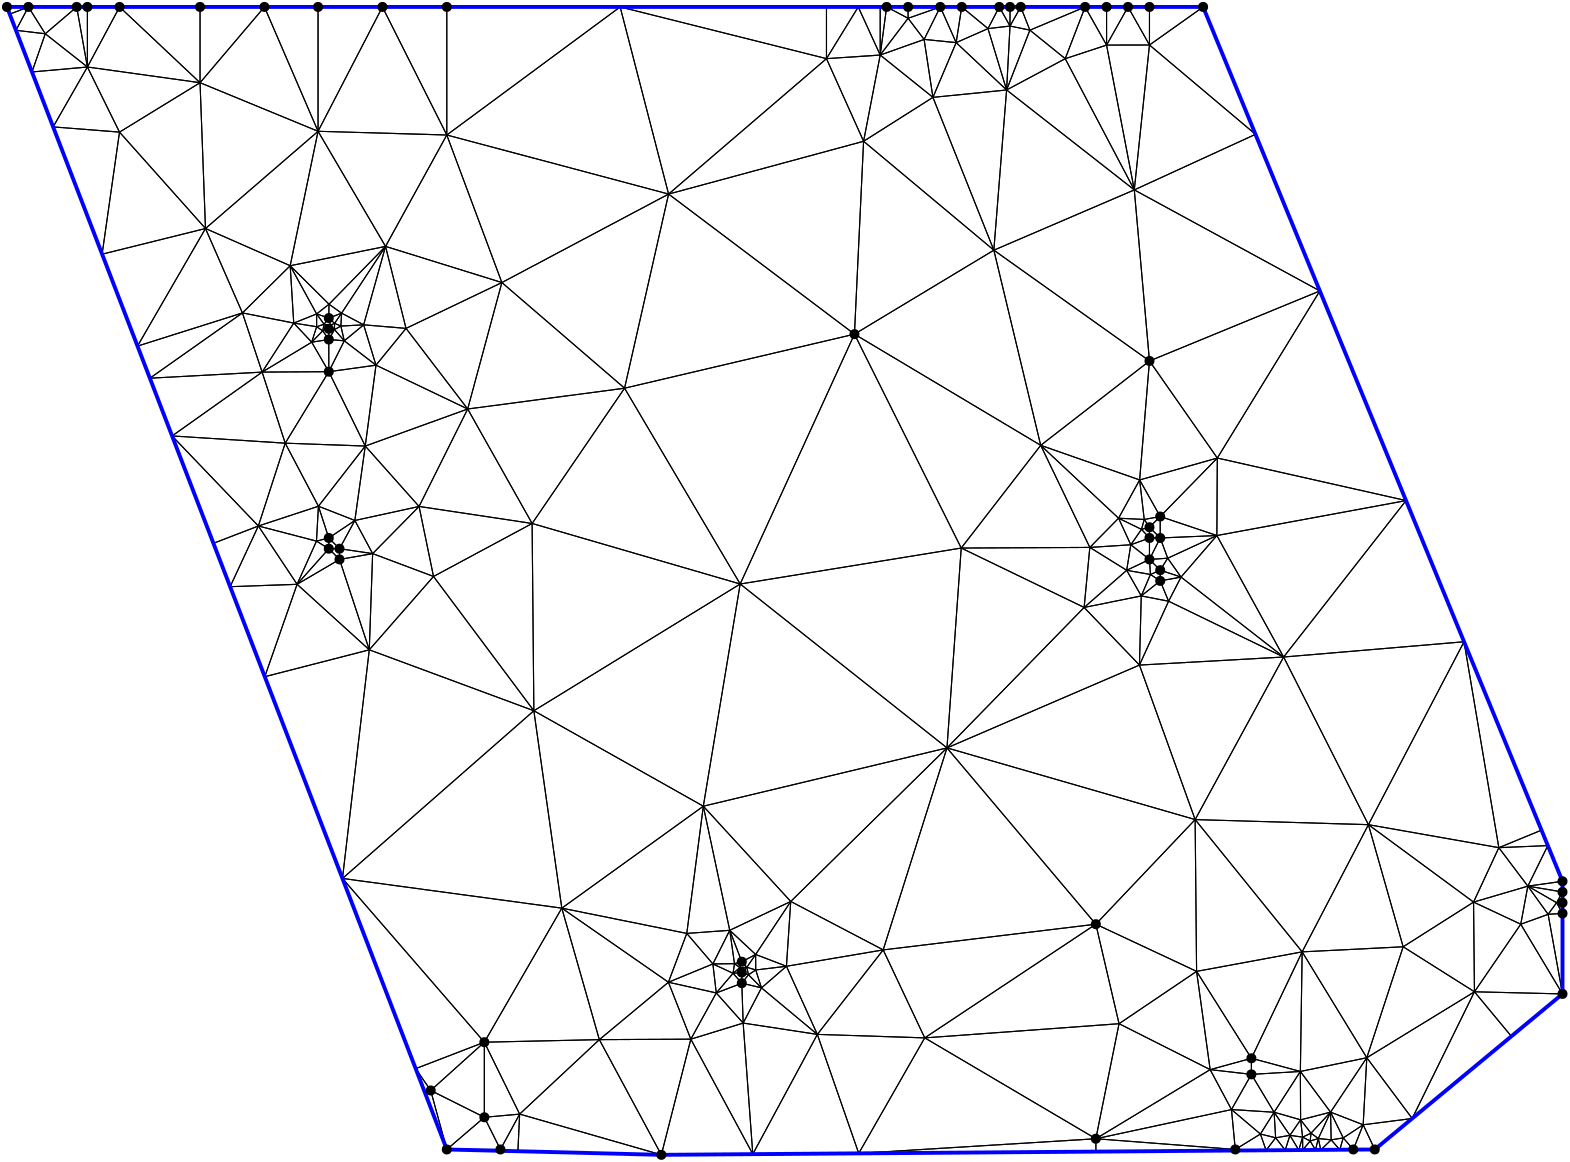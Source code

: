 <?xml version="1.0"?>
<!DOCTYPE ipe SYSTEM "ipe.dtd">
<ipe version="70218" creator="Ipe 7.2.24">
<info created="D:20221020151441" modified="D:20221020151441"/>
<ipestyle name="basic">
<symbol name="mark/disk(sx)" transformations="translations">
<path fill="sym-stroke">
0.6 0 0 0.6 0 0 e
</path>
</symbol>
<anglesize name="22.5 deg" value="22.5"/>
<anglesize name="30 deg" value="30"/>
<anglesize name="45 deg" value="45"/>
<anglesize name="60 deg" value="60"/>
<anglesize name="90 deg" value="90"/>
<arrowsize name="large" value="10"/>
<arrowsize name="small" value="5"/>
<arrowsize name="tiny" value="3"/>
<color name="blue" value="0 0 1"/>
<color name="gray" value="0.745"/>
<color name="green" value="0 1 0"/>
<color name="red" value="1 0 0"/>
<color name="pink" value="1 0.753 0.796"/>
<pen name="heavier" value="0.8"/>
<pen name="fat" value="1.4"/>
<pen name="ultrafat" value="2"/>
<gridsize name="16 pts (~6 mm)" value="16"/>
<gridsize name="32 pts (~12 mm)" value="32"/>
<gridsize name="4 pts" value="4"/>
<gridsize name="8 pts (~3 mm)" value="8"/>
<opacity name="10%" value="0.1"/>
<opacity name="25%" value="0.25"/>
<opacity name="50%" value="0.5"/>
<opacity name="75%" value="0.75"/>
<symbolsize name="large" value="5"/>
<symbolsize name="small" value="2"/>
<symbolsize name="tiny" value="1.1"/>
<textsize name="huge" value="\huge"/>
<textsize name="large" value="\large"/>
<textsize name="small" value="\small"/>
<textsize name="tiny" value="	iny"/>
<tiling name="falling" angle="-60" step="4" width="1"/>
<tiling name="rising" angle="30" step="4" width="1"/>
</ipestyle>
<page>
<layer name="hull"/>
<layer name="constraints"/>
<layer name="triangulation"/>
<layer name="obtuse"/>
<layer name="blub"/>
<layer name="problems"/>
<view layers="hull constraints triangulation obtuse blub" active="triangulation"/>
<path layer="triangulation" stroke="black">
141.246 500.369 m 
131.862 494.069 l 
</path>
<path layer="triangulation" stroke="black">
131.862 494.069 m 
135.724 490.207 l 
</path>
<path layer="triangulation" stroke="black">
135.724 490.207 m 
141.246 500.369 l 
</path>
<path layer="triangulation" stroke="black">
135.724 490.207 m 
131.862 490.207 l 
</path>
<path layer="triangulation" stroke="black">
131.862 490.207 m 
135.724 486.345 l 
</path>
<path layer="triangulation" stroke="black">
135.724 486.345 m 
135.724 490.207 l 
</path>
<path layer="triangulation" stroke="black">
56.5203 640.177 m 
50.2629 596.241 l 
</path>
<path layer="triangulation" stroke="black">
50.2629 596.241 m 
87.4736 605.481 l 
</path>
<path layer="triangulation" stroke="black">
87.4736 605.481 m 
56.5203 640.177 l 
</path>
<path layer="triangulation" stroke="black">
388.154 527.42 m 
416.179 501.184 l 
</path>
<path layer="triangulation" stroke="black">
416.179 501.184 m 
423.769 514.963 l 
</path>
<path layer="triangulation" stroke="black">
423.769 514.963 m 
388.154 527.42 l 
</path>
<path layer="triangulation" stroke="black">
131.936 578.225 m 
127.485 574.732 l 
</path>
<path layer="triangulation" stroke="black">
127.485 574.732 m 
131.862 573.241 l 
</path>
<path layer="triangulation" stroke="black">
131.862 573.241 m 
131.936 578.225 l 
</path>
<path layer="triangulation" stroke="black">
276.207 352.839 m 
260.739 351.711 l 
</path>
<path layer="triangulation" stroke="black">
260.739 351.711 m 
270.137 340.724 l 
</path>
<path layer="triangulation" stroke="black">
270.137 340.724 m 
276.207 352.839 l 
</path>
<path layer="triangulation" stroke="black">
419.586 685.241 m 
411.862 685.241 l 
</path>
<path layer="triangulation" stroke="black">
411.862 685.241 m 
411.862 671.513 l 
</path>
<path layer="triangulation" stroke="black">
411.862 671.513 m 
419.586 685.241 l 
</path>
<path layer="triangulation" stroke="black">
130.159 571.017 m 
129.675 568.637 l 
</path>
<path layer="triangulation" stroke="black">
129.675 568.637 m 
131.862 569.379 l 
</path>
<path layer="triangulation" stroke="black">
131.862 569.379 m 
130.159 571.017 l 
</path>
<path layer="triangulation" stroke="black">
131.862 494.069 m 
131.862 490.207 l 
</path>
<path layer="triangulation" stroke="black">
131.862 490.207 m 
135.724 490.207 l 
</path>
<path layer="triangulation" stroke="black">
135.724 490.207 m 
131.862 494.069 l 
</path>
<path layer="triangulation" stroke="black">
200.57 286.663 m 
187.862 285.517 l 
</path>
<path layer="triangulation" stroke="black">
187.862 285.517 m 
193.655 273.931 l 
</path>
<path layer="triangulation" stroke="black">
193.655 273.931 m 
200.57 286.663 l 
</path>
<path layer="triangulation" stroke="black">
506.13 390.858 m 
475.605 451.216 l 
</path>
<path layer="triangulation" stroke="black">
475.605 451.216 m 
443.752 392.688 l 
</path>
<path layer="triangulation" stroke="black">
443.752 392.688 m 
506.13 390.858 l 
</path>
<path layer="triangulation" stroke="black">
346.399 314.103 m 
408 355.034 l 
</path>
<path layer="triangulation" stroke="black">
408 355.034 m 
331.447 345.782 l 
</path>
<path layer="triangulation" stroke="black">
331.447 345.782 m 
346.399 314.103 l 
</path>
<path layer="triangulation" stroke="black">
29.7954 675.58 m 
25.01 661.837 l 
</path>
<path layer="triangulation" stroke="black">
25.01 661.837 m 
44.9655 663.619 l 
</path>
<path layer="triangulation" stroke="black">
44.9655 663.619 m 
29.7954 675.58 l 
</path>
<path layer="triangulation" stroke="black">
433.872 486.786 m 
431.172 494.069 l 
</path>
<path layer="triangulation" stroke="black">
431.172 494.069 m 
427.31 486.345 l 
</path>
<path layer="triangulation" stroke="black">
427.31 486.345 m 
433.872 486.786 l 
</path>
<path layer="triangulation" stroke="black">
148.852 556.279 m 
144.994 527.163 l 
</path>
<path layer="triangulation" stroke="black">
144.994 527.163 m 
181.866 540.503 l 
</path>
<path layer="triangulation" stroke="black">
181.866 540.503 m 
148.852 556.279 l 
</path>
<path layer="triangulation" stroke="black">
282.943 336.831 m 
280.552 337.655 l 
</path>
<path layer="triangulation" stroke="black">
280.552 337.655 m 
280.552 333.793 l 
</path>
<path layer="triangulation" stroke="black">
280.552 333.793 m 
282.943 336.831 l 
</path>
<path layer="triangulation" stroke="black">
427.31 671.541 m 
427.31 685.241 l 
</path>
<path layer="triangulation" stroke="black">
427.31 685.241 m 
419.586 685.241 l 
</path>
<path layer="triangulation" stroke="black">
419.586 685.241 m 
427.31 671.541 l 
</path>
<path layer="triangulation" stroke="black">
131.862 490.207 m 
120.454 477.394 l 
</path>
<path layer="triangulation" stroke="black">
120.454 477.394 m 
135.724 486.345 l 
</path>
<path layer="triangulation" stroke="black">
135.724 486.345 m 
131.862 490.207 l 
</path>
<path layer="triangulation" stroke="black">
282.368 339.513 m 
280.552 341.517 l 
</path>
<path layer="triangulation" stroke="black">
280.552 341.517 m 
279.852 339.36 l 
</path>
<path layer="triangulation" stroke="black">
279.852 339.36 m 
282.368 339.513 l 
</path>
<path layer="triangulation" stroke="black">
346.399 314.103 m 
307.741 315.356 l 
</path>
<path layer="triangulation" stroke="black">
307.741 315.356 m 
322.646 272.534 l 
</path>
<path layer="triangulation" stroke="black">
322.646 272.534 m 
346.399 314.103 l 
</path>
<path layer="triangulation" stroke="black">
187.862 312.552 m 
168.552 295.172 l 
</path>
<path layer="triangulation" stroke="black">
168.552 295.172 m 
187.862 285.517 l 
</path>
<path layer="triangulation" stroke="black">
187.862 285.517 m 
187.862 312.552 l 
</path>
<path layer="triangulation" stroke="black">
576 370.483 m 
563.52 368.73 l 
</path>
<path layer="triangulation" stroke="black">
563.52 368.73 m 
576 366.621 l 
</path>
<path layer="triangulation" stroke="black">
576 366.621 m 
576 370.483 l 
</path>
<path layer="triangulation" stroke="black">
166.475 294.373 m 
174.345 273.931 l 
</path>
<path layer="triangulation" stroke="black">
174.345 273.931 m 
168.552 295.172 l 
</path>
<path layer="triangulation" stroke="black">
168.552 295.172 m 
166.475 294.373 l 
</path>
<path layer="triangulation" stroke="black">
277.394 337.345 m 
271.355 330.273 l 
</path>
<path layer="triangulation" stroke="black">
271.355 330.273 m 
280.552 333.793 l 
</path>
<path layer="triangulation" stroke="black">
280.552 333.793 m 
277.394 337.345 l 
</path>
<path layer="triangulation" stroke="black">
106.509 498.383 m 
128.133 505.499 l 
</path>
<path layer="triangulation" stroke="black">
128.133 505.499 m 
116.178 528.195 l 
</path>
<path layer="triangulation" stroke="black">
116.178 528.195 m 
106.509 498.383 l 
</path>
<path layer="triangulation" stroke="black">
174.345 273.931 m 
187.862 285.517 l 
</path>
<path layer="triangulation" stroke="black">
187.862 285.517 m 
168.552 295.172 l 
</path>
<path layer="triangulation" stroke="black">
168.552 295.172 m 
174.345 273.931 l 
</path>
<path layer="triangulation" stroke="black">
193.655 273.931 m 
199.944 273.291 l 
</path>
<path layer="triangulation" stroke="black">
199.944 273.291 m 
200.57 286.663 l 
</path>
<path layer="triangulation" stroke="black">
200.57 286.663 m 
193.655 273.931 l 
</path>
<path layer="triangulation" stroke="black">
251.586 272 m 
229.262 313.472 l 
</path>
<path layer="triangulation" stroke="black">
229.262 313.472 m 
200.57 286.663 l 
</path>
<path layer="triangulation" stroke="black">
200.57 286.663 m 
251.586 272 l 
</path>
<path layer="triangulation" stroke="black">
96.3472 476.535 m 
120.454 477.394 l 
</path>
<path layer="triangulation" stroke="black">
120.454 477.394 m 
106.509 498.383 l 
</path>
<path layer="triangulation" stroke="black">
106.509 498.383 m 
96.3472 476.535 l 
</path>
<path layer="triangulation" stroke="black">
174.345 273.931 m 
193.655 273.931 l 
</path>
<path layer="triangulation" stroke="black">
193.655 273.931 m 
187.862 285.517 l 
</path>
<path layer="triangulation" stroke="black">
187.862 285.517 m 
174.345 273.931 l 
</path>
<path layer="triangulation" stroke="black">
229.262 313.472 m 
251.586 272 l 
</path>
<path layer="triangulation" stroke="black">
251.586 272 m 
262.194 313.64 l 
</path>
<path layer="triangulation" stroke="black">
262.194 313.64 m 
229.262 313.472 l 
</path>
<path layer="triangulation" stroke="black">
279.964 477.502 m 
359.541 490.444 l 
</path>
<path layer="triangulation" stroke="black">
359.541 490.444 m 
321.103 567.448 l 
</path>
<path layer="triangulation" stroke="black">
321.103 567.448 m 
279.964 477.502 l 
</path>
<path layer="triangulation" stroke="black">
200.57 286.663 m 
187.862 312.552 l 
</path>
<path layer="triangulation" stroke="black">
187.862 312.552 m 
187.862 285.517 l 
</path>
<path layer="triangulation" stroke="black">
187.862 285.517 m 
200.57 286.663 l 
</path>
<path layer="triangulation" stroke="black">
254.193 617.877 m 
236.753 685.241 l 
</path>
<path layer="triangulation" stroke="black">
236.753 685.241 m 
174.345 639.139 l 
</path>
<path layer="triangulation" stroke="black">
174.345 639.139 m 
254.193 617.877 l 
</path>
<path layer="triangulation" stroke="black">
146.443 453.805 m 
169.564 480.214 l 
</path>
<path layer="triangulation" stroke="black">
169.564 480.214 m 
147.648 488.438 l 
</path>
<path layer="triangulation" stroke="black">
147.648 488.438 m 
146.443 453.805 l 
</path>
<path layer="triangulation" stroke="black">
282.943 336.831 m 
282.368 339.513 l 
</path>
<path layer="triangulation" stroke="black">
282.368 339.513 m 
280.552 337.655 l 
</path>
<path layer="triangulation" stroke="black">
280.552 337.655 m 
282.943 336.831 l 
</path>
<path layer="triangulation" stroke="black">
280.552 337.655 m 
277.394 337.345 l 
</path>
<path layer="triangulation" stroke="black">
277.394 337.345 m 
280.552 333.793 l 
</path>
<path layer="triangulation" stroke="black">
280.552 333.793 m 
280.552 337.655 l 
</path>
<path layer="triangulation" stroke="black">
147.648 488.438 m 
141.246 500.369 l 
</path>
<path layer="triangulation" stroke="black">
141.246 500.369 m 
135.724 490.207 l 
</path>
<path layer="triangulation" stroke="black">
135.724 490.207 m 
147.648 488.438 l 
</path>
<path layer="triangulation" stroke="black">
135.724 486.345 m 
147.648 488.438 l 
</path>
<path layer="triangulation" stroke="black">
147.648 488.438 m 
135.724 490.207 l 
</path>
<path layer="triangulation" stroke="black">
135.724 490.207 m 
135.724 486.345 l 
</path>
<path layer="triangulation" stroke="black">
181.866 540.503 m 
205.062 499.289 l 
</path>
<path layer="triangulation" stroke="black">
205.062 499.289 m 
238.341 547.992 l 
</path>
<path layer="triangulation" stroke="black">
238.341 547.992 m 
181.866 540.503 l 
</path>
<path layer="triangulation" stroke="black">
29.7954 675.58 m 
44.9655 663.619 l 
</path>
<path layer="triangulation" stroke="black">
44.9655 663.619 m 
41.1034 685.241 l 
</path>
<path layer="triangulation" stroke="black">
41.1034 685.241 m 
29.7954 675.58 l 
</path>
<path layer="triangulation" stroke="black">
107.863 553.785 m 
125.71 564.554 l 
</path>
<path layer="triangulation" stroke="black">
125.71 564.554 m 
119.248 571.429 l 
</path>
<path layer="triangulation" stroke="black">
119.248 571.429 m 
107.863 553.785 l 
</path>
<path layer="triangulation" stroke="black">
85.5172 657.965 m 
108.69 685.241 l 
</path>
<path layer="triangulation" stroke="black">
108.69 685.241 m 
85.5172 685.241 l 
</path>
<path layer="triangulation" stroke="black">
85.5172 685.241 m 
85.5172 657.965 l 
</path>
<path layer="triangulation" stroke="black">
131.936 578.225 m 
136.471 575.005 l 
</path>
<path layer="triangulation" stroke="black">
136.471 575.005 m 
152.293 599.04 l 
</path>
<path layer="triangulation" stroke="black">
152.293 599.04 m 
131.936 578.225 l 
</path>
<path layer="triangulation" stroke="black">
44.9655 663.619 m 
85.5172 657.965 l 
</path>
<path layer="triangulation" stroke="black">
85.5172 657.965 m 
56.5517 685.241 l 
</path>
<path layer="triangulation" stroke="black">
56.5517 685.241 m 
44.9655 663.619 l 
</path>
<path layer="triangulation" stroke="black">
25.01 661.837 m 
32.6254 642.056 l 
</path>
<path layer="triangulation" stroke="black">
32.6254 642.056 m 
44.9655 663.619 l 
</path>
<path layer="triangulation" stroke="black">
44.9655 663.619 m 
25.01 661.837 l 
</path>
<path layer="triangulation" stroke="black">
340.414 685.241 m 
340.414 681.16 l 
</path>
<path layer="triangulation" stroke="black">
340.414 681.16 m 
352 685.241 l 
</path>
<path layer="triangulation" stroke="black">
352 685.241 m 
340.414 685.241 l 
</path>
<path layer="triangulation" stroke="black">
346.181 673.542 m 
349.353 652.693 l 
</path>
<path layer="triangulation" stroke="black">
349.353 652.693 m 
357.715 672.396 l 
</path>
<path layer="triangulation" stroke="black">
357.715 672.396 m 
346.181 673.542 l 
</path>
<path layer="triangulation" stroke="black">
357.715 672.396 m 
349.353 652.693 l 
</path>
<path layer="triangulation" stroke="black">
349.353 652.693 m 
375.877 655.349 l 
</path>
<path layer="triangulation" stroke="black">
375.877 655.349 m 
357.715 672.396 l 
</path>
<path layer="triangulation" stroke="black">
174.345 639.139 m 
128 640.472 l 
</path>
<path layer="triangulation" stroke="black">
128 640.472 m 
152.293 599.04 l 
</path>
<path layer="triangulation" stroke="black">
152.293 599.04 m 
174.345 639.139 l 
</path>
<path layer="triangulation" stroke="black">
137.445 565.044 m 
144.413 570.803 l 
</path>
<path layer="triangulation" stroke="black">
144.413 570.803 m 
136.215 570.359 l 
</path>
<path layer="triangulation" stroke="black">
136.215 570.359 m 
137.445 565.044 l 
</path>
<path layer="triangulation" stroke="black">
152.293 599.04 m 
117.964 592.081 l 
</path>
<path layer="triangulation" stroke="black">
117.964 592.081 m 
131.936 578.225 l 
</path>
<path layer="triangulation" stroke="black">
131.936 578.225 m 
152.293 599.04 l 
</path>
<path layer="triangulation" stroke="black">
128 640.472 m 
108.69 685.241 l 
</path>
<path layer="triangulation" stroke="black">
108.69 685.241 m 
85.5172 657.965 l 
</path>
<path layer="triangulation" stroke="black">
85.5172 657.965 m 
128 640.472 l 
</path>
<path layer="triangulation" stroke="black">
369.171 677.444 m 
373.241 685.241 l 
</path>
<path layer="triangulation" stroke="black">
373.241 685.241 m 
359.724 685.241 l 
</path>
<path layer="triangulation" stroke="black">
359.724 685.241 m 
369.171 677.444 l 
</path>
<path layer="triangulation" stroke="black">
423.769 514.963 m 
416.179 501.184 l 
</path>
<path layer="triangulation" stroke="black">
416.179 501.184 m 
425.427 500.736 l 
</path>
<path layer="triangulation" stroke="black">
425.427 500.736 m 
423.769 514.963 l 
</path>
<path layer="triangulation" stroke="black">
377.103 678.369 m 
369.171 677.444 l 
</path>
<path layer="triangulation" stroke="black">
369.171 677.444 m 
375.877 655.349 l 
</path>
<path layer="triangulation" stroke="black">
375.877 655.349 m 
377.103 678.369 l 
</path>
<path layer="triangulation" stroke="black">
377.103 685.241 m 
373.241 685.241 l 
</path>
<path layer="triangulation" stroke="black">
373.241 685.241 m 
377.103 678.369 l 
</path>
<path layer="triangulation" stroke="black">
377.103 678.369 m 
377.103 685.241 l 
</path>
<path layer="triangulation" stroke="black">
369.171 677.444 m 
377.103 678.369 l 
</path>
<path layer="triangulation" stroke="black">
377.103 678.369 m 
373.241 685.241 l 
</path>
<path layer="triangulation" stroke="black">
373.241 685.241 m 
369.171 677.444 l 
</path>
<path layer="triangulation" stroke="black">
380.966 685.241 m 
377.103 678.369 l 
</path>
<path layer="triangulation" stroke="black">
377.103 678.369 m 
384.261 676.884 l 
</path>
<path layer="triangulation" stroke="black">
384.261 676.884 m 
380.966 685.241 l 
</path>
<path layer="triangulation" stroke="black">
451.573 494.951 m 
438.67 479.993 l 
</path>
<path layer="triangulation" stroke="black">
438.67 479.993 m 
475.605 451.216 l 
</path>
<path layer="triangulation" stroke="black">
475.605 451.216 m 
451.573 494.951 l 
</path>
<path layer="triangulation" stroke="black">
411.862 671.513 m 
396.98 666.611 l 
</path>
<path layer="triangulation" stroke="black">
396.98 666.611 m 
421.844 619.376 l 
</path>
<path layer="triangulation" stroke="black">
421.844 619.376 m 
411.862 671.513 l 
</path>
<path layer="triangulation" stroke="black">
396.98 666.611 m 
404.138 685.241 l 
</path>
<path layer="triangulation" stroke="black">
404.138 685.241 m 
384.261 676.884 l 
</path>
<path layer="triangulation" stroke="black">
384.261 676.884 m 
396.98 666.611 l 
</path>
<path layer="triangulation" stroke="black">
425.427 500.736 m 
424.435 497.17 l 
</path>
<path layer="triangulation" stroke="black">
424.435 497.17 m 
427.31 497.931 l 
</path>
<path layer="triangulation" stroke="black">
427.31 497.931 m 
425.427 500.736 l 
</path>
<path layer="triangulation" stroke="black">
431.172 494.069 m 
431.172 501.793 l 
</path>
<path layer="triangulation" stroke="black">
431.172 501.793 m 
427.31 497.931 l 
</path>
<path layer="triangulation" stroke="black">
427.31 497.931 m 
431.172 494.069 l 
</path>
<path layer="triangulation" stroke="black">
427.31 494.069 m 
431.172 494.069 l 
</path>
<path layer="triangulation" stroke="black">
431.172 494.069 m 
427.31 497.931 l 
</path>
<path layer="triangulation" stroke="black">
427.31 497.931 m 
427.31 494.069 l 
</path>
<path layer="triangulation" stroke="black">
449.158 302.673 m 
444.271 338.05 l 
</path>
<path layer="triangulation" stroke="black">
444.271 338.05 m 
416.356 319.207 l 
</path>
<path layer="triangulation" stroke="black">
416.356 319.207 m 
449.158 302.673 l 
</path>
<path layer="triangulation" stroke="black">
424.435 497.17 m 
427.31 494.069 l 
</path>
<path layer="triangulation" stroke="black">
427.31 494.069 m 
427.31 497.931 l 
</path>
<path layer="triangulation" stroke="black">
427.31 497.931 m 
424.435 497.17 l 
</path>
<path layer="triangulation" stroke="black">
427.31 486.345 m 
431.172 494.069 l 
</path>
<path layer="triangulation" stroke="black">
431.172 494.069 m 
427.31 494.069 l 
</path>
<path layer="triangulation" stroke="black">
427.31 494.069 m 
427.31 486.345 l 
</path>
<path layer="triangulation" stroke="black">
427.31 557.793 m 
488.645 583.004 l 
</path>
<path layer="triangulation" stroke="black">
488.645 583.004 m 
421.844 619.376 l 
</path>
<path layer="triangulation" stroke="black">
421.844 619.376 m 
427.31 557.793 l 
</path>
<path layer="triangulation" stroke="black">
570.824 358.59 m 
576 329.931 l 
</path>
<path layer="triangulation" stroke="black">
576 329.931 m 
576 358.897 l 
</path>
<path layer="triangulation" stroke="black">
576 358.897 m 
570.824 358.59 l 
</path>
<path layer="triangulation" stroke="black">
573.869 362.759 m 
576 358.897 l 
</path>
<path layer="triangulation" stroke="black">
576 358.897 m 
576 362.759 l 
</path>
<path layer="triangulation" stroke="black">
576 362.759 m 
573.869 362.759 l 
</path>
<path layer="triangulation" stroke="black">
438.67 479.993 m 
431.172 478.621 l 
</path>
<path layer="triangulation" stroke="black">
431.172 478.621 m 
434.192 471.298 l 
</path>
<path layer="triangulation" stroke="black">
434.192 471.298 m 
438.67 479.993 l 
</path>
<path layer="triangulation" stroke="black">
431.172 482.483 m 
433.872 486.786 l 
</path>
<path layer="triangulation" stroke="black">
433.872 486.786 m 
427.31 486.345 l 
</path>
<path layer="triangulation" stroke="black">
427.31 486.345 m 
431.172 482.483 l 
</path>
<path layer="triangulation" stroke="black">
298.167 363.213 m 
276.207 352.839 l 
</path>
<path layer="triangulation" stroke="black">
276.207 352.839 m 
285.525 344.131 l 
</path>
<path layer="triangulation" stroke="black">
285.525 344.131 m 
298.167 363.213 l 
</path>
<path layer="triangulation" stroke="black">
427.654 480.929 m 
431.172 482.483 l 
</path>
<path layer="triangulation" stroke="black">
431.172 482.483 m 
427.31 486.345 l 
</path>
<path layer="triangulation" stroke="black">
427.31 486.345 m 
427.654 480.929 l 
</path>
<path layer="triangulation" stroke="black">
504.241 282.818 m 
508.414 273.931 l 
</path>
<path layer="triangulation" stroke="black">
508.414 273.931 m 
521.884 285.092 l 
</path>
<path layer="triangulation" stroke="black">
521.884 285.092 m 
504.241 282.818 l 
</path>
<path layer="triangulation" stroke="black">
456.831 288.301 m 
449.158 302.673 l 
</path>
<path layer="triangulation" stroke="black">
449.158 302.673 m 
408 277.793 l 
</path>
<path layer="triangulation" stroke="black">
408 277.793 m 
456.831 288.301 l 
</path>
<path layer="triangulation" stroke="black">
307.741 315.356 m 
281.036 319.432 l 
</path>
<path layer="triangulation" stroke="black">
281.036 319.432 m 
284.508 272.248 l 
</path>
<path layer="triangulation" stroke="black">
284.508 272.248 m 
307.741 315.356 l 
</path>
<path layer="triangulation" stroke="black">
444.271 338.05 m 
449.158 302.673 l 
</path>
<path layer="triangulation" stroke="black">
449.158 302.673 m 
464 306.759 l 
</path>
<path layer="triangulation" stroke="black">
464 306.759 m 
444.271 338.05 l 
</path>
<path layer="triangulation" stroke="black">
481.06 273.725 m 
477.867 279.024 l 
</path>
<path layer="triangulation" stroke="black">
477.867 279.024 m 
476.184 273.689 l 
</path>
<path layer="triangulation" stroke="black">
476.184 273.689 m 
481.06 273.725 l 
</path>
<path layer="triangulation" stroke="black">
472.173 287.335 m 
481.717 284.601 l 
</path>
<path layer="triangulation" stroke="black">
481.717 284.601 m 
481.629 302.02 l 
</path>
<path layer="triangulation" stroke="black">
481.629 302.02 m 
472.173 287.335 l 
</path>
<path layer="triangulation" stroke="black">
543.98 362.986 m 
544.302 330.698 l 
</path>
<path layer="triangulation" stroke="black">
544.302 330.698 m 
560.97 355.019 l 
</path>
<path layer="triangulation" stroke="black">
560.97 355.019 m 
543.98 362.986 l 
</path>
<path layer="triangulation" stroke="black">
408 277.793 m 
408.035 273.176 l 
</path>
<path layer="triangulation" stroke="black">
408.035 273.176 m 
458.207 273.931 l 
</path>
<path layer="triangulation" stroke="black">
458.207 273.931 m 
408 277.793 l 
</path>
<path layer="triangulation" stroke="black">
560.97 355.019 m 
576 329.931 l 
</path>
<path layer="triangulation" stroke="black">
576 329.931 m 
570.824 358.59 l 
</path>
<path layer="triangulation" stroke="black">
570.824 358.59 m 
560.97 355.019 l 
</path>
<path layer="triangulation" stroke="black">
500.69 273.873 m 
508.414 273.931 l 
</path>
<path layer="triangulation" stroke="black">
508.414 273.931 m 
500.69 273.931 l 
</path>
<path layer="triangulation" stroke="black">
500.69 273.931 m 
500.69 273.873 l 
</path>
<path layer="triangulation" stroke="black">
424.354 473.208 m 
419.103 482.427 l 
</path>
<path layer="triangulation" stroke="black">
419.103 482.427 m 
403.786 469.058 l 
</path>
<path layer="triangulation" stroke="black">
403.786 469.058 m 
424.354 473.208 l 
</path>
<path layer="triangulation" stroke="black">
420.59 491.621 m 
427.31 486.345 l 
</path>
<path layer="triangulation" stroke="black">
427.31 486.345 m 
427.31 494.069 l 
</path>
<path layer="triangulation" stroke="black">
427.31 494.069 m 
420.59 491.621 l 
</path>
<path layer="triangulation" stroke="black">
346.399 314.103 m 
331.447 345.782 l 
</path>
<path layer="triangulation" stroke="black">
331.447 345.782 m 
307.741 315.356 l 
</path>
<path layer="triangulation" stroke="black">
307.741 315.356 m 
346.399 314.103 l 
</path>
<path layer="triangulation" stroke="black">
284.508 272.248 m 
262.194 313.64 l 
</path>
<path layer="triangulation" stroke="black">
262.194 313.64 m 
251.586 272 l 
</path>
<path layer="triangulation" stroke="black">
251.586 272 m 
284.508 272.248 l 
</path>
<path layer="triangulation" stroke="black">
133.916 569.098 m 
131.862 569.379 l 
</path>
<path layer="triangulation" stroke="black">
131.862 569.379 m 
131.862 565.517 l 
</path>
<path layer="triangulation" stroke="black">
131.862 565.517 m 
133.916 569.098 l 
</path>
<path layer="triangulation" stroke="black">
144.994 527.163 m 
128.133 505.499 l 
</path>
<path layer="triangulation" stroke="black">
128.133 505.499 m 
141.246 500.369 l 
</path>
<path layer="triangulation" stroke="black">
141.246 500.369 m 
144.994 527.163 l 
</path>
<path layer="triangulation" stroke="black">
131.862 565.517 m 
125.71 564.554 l 
</path>
<path layer="triangulation" stroke="black">
125.71 564.554 m 
131.862 553.931 l 
</path>
<path layer="triangulation" stroke="black">
131.862 553.931 m 
131.862 565.517 l 
</path>
<path layer="triangulation" stroke="black">
131.862 565.517 m 
131.862 569.379 l 
</path>
<path layer="triangulation" stroke="black">
131.862 569.379 m 
129.675 568.637 l 
</path>
<path layer="triangulation" stroke="black">
129.675 568.637 m 
131.862 565.517 l 
</path>
<path layer="triangulation" stroke="black">
67.4533 551.588 m 
100.772 575.091 l 
</path>
<path layer="triangulation" stroke="black">
100.772 575.091 m 
63.0017 563.152 l 
</path>
<path layer="triangulation" stroke="black">
63.0017 563.152 m 
67.4533 551.588 l 
</path>
<path layer="triangulation" stroke="black">
136.471 575.005 m 
131.862 573.241 l 
</path>
<path layer="triangulation" stroke="black">
131.862 573.241 m 
133.94 571.342 l 
</path>
<path layer="triangulation" stroke="black">
133.94 571.342 m 
136.471 575.005 l 
</path>
<path layer="triangulation" stroke="black">
371.283 597.678 m 
388.154 527.42 l 
</path>
<path layer="triangulation" stroke="black">
388.154 527.42 m 
427.31 557.793 l 
</path>
<path layer="triangulation" stroke="black">
427.31 557.793 m 
371.283 597.678 l 
</path>
<path layer="triangulation" stroke="black">
354.409 418.499 m 
279.964 477.502 l 
</path>
<path layer="triangulation" stroke="black">
279.964 477.502 m 
266.695 397.508 l 
</path>
<path layer="triangulation" stroke="black">
266.695 397.508 m 
354.409 418.499 l 
</path>
<path layer="triangulation" stroke="black">
352 685.241 m 
357.715 672.396 l 
</path>
<path layer="triangulation" stroke="black">
357.715 672.396 m 
359.724 685.241 l 
</path>
<path layer="triangulation" stroke="black">
359.724 685.241 m 
352 685.241 l 
</path>
<path layer="triangulation" stroke="black">
488.645 583.004 m 
427.31 557.793 l 
</path>
<path layer="triangulation" stroke="black">
427.31 557.793 m 
451.73 522.847 l 
</path>
<path layer="triangulation" stroke="black">
451.73 522.847 m 
488.645 583.004 l 
</path>
<path layer="triangulation" stroke="black">
423.701 448.317 m 
354.409 418.499 l 
</path>
<path layer="triangulation" stroke="black">
354.409 418.499 m 
443.752 392.688 l 
</path>
<path layer="triangulation" stroke="black">
443.752 392.688 m 
423.701 448.317 l 
</path>
<path layer="triangulation" stroke="black">
420.59 491.621 m 
427.31 494.069 l 
</path>
<path layer="triangulation" stroke="black">
427.31 494.069 m 
424.435 497.17 l 
</path>
<path layer="triangulation" stroke="black">
424.435 497.17 m 
420.59 491.621 l 
</path>
<path layer="triangulation" stroke="black">
475.605 451.216 m 
434.192 471.298 l 
</path>
<path layer="triangulation" stroke="black">
434.192 471.298 m 
423.701 448.317 l 
</path>
<path layer="triangulation" stroke="black">
423.701 448.317 m 
475.605 451.216 l 
</path>
<path layer="triangulation" stroke="black">
354.409 418.499 m 
403.786 469.058 l 
</path>
<path layer="triangulation" stroke="black">
403.786 469.058 m 
359.541 490.444 l 
</path>
<path layer="triangulation" stroke="black">
359.541 490.444 m 
354.409 418.499 l 
</path>
<path layer="triangulation" stroke="black">
573.869 362.759 m 
570.824 358.59 l 
</path>
<path layer="triangulation" stroke="black">
570.824 358.59 m 
576 358.897 l 
</path>
<path layer="triangulation" stroke="black">
576 358.897 m 
573.869 362.759 l 
</path>
<path layer="triangulation" stroke="black">
563.52 368.73 m 
560.97 355.019 l 
</path>
<path layer="triangulation" stroke="black">
560.97 355.019 m 
570.824 358.59 l 
</path>
<path layer="triangulation" stroke="black">
570.824 358.59 m 
563.52 368.73 l 
</path>
<path layer="triangulation" stroke="black">
279.964 477.502 m 
205.686 431.87 l 
</path>
<path layer="triangulation" stroke="black">
205.686 431.87 m 
266.695 397.508 l 
</path>
<path layer="triangulation" stroke="black">
266.695 397.508 m 
279.964 477.502 l 
</path>
<path layer="triangulation" stroke="black">
146.443 453.805 m 
135.724 486.345 l 
</path>
<path layer="triangulation" stroke="black">
135.724 486.345 m 
120.454 477.394 l 
</path>
<path layer="triangulation" stroke="black">
120.454 477.394 m 
146.443 453.805 l 
</path>
<path layer="triangulation" stroke="black">
229.262 313.472 m 
254.129 334.139 l 
</path>
<path layer="triangulation" stroke="black">
254.129 334.139 m 
215.749 360.808 l 
</path>
<path layer="triangulation" stroke="black">
215.749 360.808 m 
229.262 313.472 l 
</path>
<path layer="triangulation" stroke="black">
279.964 477.502 m 
321.103 567.448 l 
</path>
<path layer="triangulation" stroke="black">
321.103 567.448 m 
238.341 547.992 l 
</path>
<path layer="triangulation" stroke="black">
238.341 547.992 m 
279.964 477.502 l 
</path>
<path layer="triangulation" stroke="black">
279.852 339.36 m 
277.394 337.345 l 
</path>
<path layer="triangulation" stroke="black">
277.394 337.345 m 
280.552 337.655 l 
</path>
<path layer="triangulation" stroke="black">
280.552 337.655 m 
279.852 339.36 l 
</path>
<path layer="triangulation" stroke="black">
215.749 360.808 m 
266.695 397.508 l 
</path>
<path layer="triangulation" stroke="black">
266.695 397.508 m 
205.686 431.87 l 
</path>
<path layer="triangulation" stroke="black">
205.686 431.87 m 
215.749 360.808 l 
</path>
<path layer="triangulation" stroke="black">
287.631 332.111 m 
285.565 338.56 l 
</path>
<path layer="triangulation" stroke="black">
285.565 338.56 m 
282.943 336.831 l 
</path>
<path layer="triangulation" stroke="black">
282.943 336.831 m 
287.631 332.111 l 
</path>
<path layer="triangulation" stroke="black">
285.525 344.131 m 
280.552 341.517 l 
</path>
<path layer="triangulation" stroke="black">
280.552 341.517 m 
282.368 339.513 l 
</path>
<path layer="triangulation" stroke="black">
282.368 339.513 m 
285.525 344.131 l 
</path>
<path layer="triangulation" stroke="black">
238.341 547.992 m 
205.062 499.289 l 
</path>
<path layer="triangulation" stroke="black">
205.062 499.289 m 
279.964 477.502 l 
</path>
<path layer="triangulation" stroke="black">
279.964 477.502 m 
238.341 547.992 l 
</path>
<path layer="triangulation" stroke="black">
164.364 505.414 m 
169.564 480.214 l 
</path>
<path layer="triangulation" stroke="black">
169.564 480.214 m 
205.062 499.289 l 
</path>
<path layer="triangulation" stroke="black">
205.062 499.289 m 
164.364 505.414 l 
</path>
<path layer="triangulation" stroke="black">
187.862 312.552 m 
215.749 360.808 l 
</path>
<path layer="triangulation" stroke="black">
215.749 360.808 m 
136.787 371.489 l 
</path>
<path layer="triangulation" stroke="black">
136.787 371.489 m 
187.862 312.552 l 
</path>
<path layer="triangulation" stroke="black">
127.433 492.935 m 
131.862 494.069 l 
</path>
<path layer="triangulation" stroke="black">
131.862 494.069 m 
128.133 505.499 l 
</path>
<path layer="triangulation" stroke="black">
128.133 505.499 m 
127.433 492.935 l 
</path>
<path layer="triangulation" stroke="black">
96.3472 476.535 m 
106.509 498.383 l 
</path>
<path layer="triangulation" stroke="black">
106.509 498.383 m 
90.3334 492.156 l 
</path>
<path layer="triangulation" stroke="black">
90.3334 492.156 m 
96.3472 476.535 l 
</path>
<path layer="triangulation" stroke="black">
120.454 477.394 m 
131.862 490.207 l 
</path>
<path layer="triangulation" stroke="black">
131.862 490.207 m 
127.433 492.935 l 
</path>
<path layer="triangulation" stroke="black">
127.433 492.935 m 
120.454 477.394 l 
</path>
<path layer="triangulation" stroke="black">
106.509 498.383 m 
75.4558 530.801 l 
</path>
<path layer="triangulation" stroke="black">
75.4558 530.801 m 
90.3334 492.156 l 
</path>
<path layer="triangulation" stroke="black">
90.3334 492.156 m 
106.509 498.383 l 
</path>
<path layer="triangulation" stroke="black">
100.772 575.091 m 
119.248 571.429 l 
</path>
<path layer="triangulation" stroke="black">
119.248 571.429 m 
117.964 592.081 l 
</path>
<path layer="triangulation" stroke="black">
117.964 592.081 m 
100.772 575.091 l 
</path>
<path layer="triangulation" stroke="black">
130.159 571.017 m 
131.862 569.379 l 
</path>
<path layer="triangulation" stroke="black">
131.862 569.379 m 
132.465 570.649 l 
</path>
<path layer="triangulation" stroke="black">
132.465 570.649 m 
130.159 571.017 l 
</path>
<path layer="triangulation" stroke="black">
41.1034 685.241 m 
44.9655 663.619 l 
</path>
<path layer="triangulation" stroke="black">
44.9655 663.619 m 
44.9655 685.241 l 
</path>
<path layer="triangulation" stroke="black">
44.9655 685.241 m 
41.1034 685.241 l 
</path>
<path layer="triangulation" stroke="black">
19.2403 676.825 m 
25.01 661.837 l 
</path>
<path layer="triangulation" stroke="black">
25.01 661.837 m 
29.7954 675.58 l 
</path>
<path layer="triangulation" stroke="black">
29.7954 675.58 m 
19.2403 676.825 l 
</path>
<path layer="triangulation" stroke="black">
131.862 553.931 m 
148.852 556.279 l 
</path>
<path layer="triangulation" stroke="black">
148.852 556.279 m 
137.445 565.044 l 
</path>
<path layer="triangulation" stroke="black">
137.445 565.044 m 
131.862 553.931 l 
</path>
<path layer="triangulation" stroke="black">
133.94 571.342 m 
132.465 570.649 l 
</path>
<path layer="triangulation" stroke="black">
132.465 570.649 m 
133.916 569.098 l 
</path>
<path layer="triangulation" stroke="black">
133.916 569.098 m 
133.94 571.342 l 
</path>
<path layer="triangulation" stroke="black">
174.345 639.139 m 
151.172 685.241 l 
</path>
<path layer="triangulation" stroke="black">
151.172 685.241 m 
128 640.472 l 
</path>
<path layer="triangulation" stroke="black">
128 640.472 m 
174.345 639.139 l 
</path>
<path layer="triangulation" stroke="black">
159.669 569.523 m 
148.852 556.279 l 
</path>
<path layer="triangulation" stroke="black">
148.852 556.279 m 
181.866 540.503 l 
</path>
<path layer="triangulation" stroke="black">
181.866 540.503 m 
159.669 569.523 l 
</path>
<path layer="triangulation" stroke="black">
164.364 505.414 m 
205.062 499.289 l 
</path>
<path layer="triangulation" stroke="black">
205.062 499.289 m 
181.866 540.503 l 
</path>
<path layer="triangulation" stroke="black">
181.866 540.503 m 
164.364 505.414 l 
</path>
<path layer="triangulation" stroke="black">
116.178 528.195 m 
128.133 505.499 l 
</path>
<path layer="triangulation" stroke="black">
128.133 505.499 m 
144.994 527.163 l 
</path>
<path layer="triangulation" stroke="black">
144.994 527.163 m 
116.178 528.195 l 
</path>
<path layer="triangulation" stroke="black">
106.509 498.383 m 
127.433 492.935 l 
</path>
<path layer="triangulation" stroke="black">
127.433 492.935 m 
128.133 505.499 l 
</path>
<path layer="triangulation" stroke="black">
128.133 505.499 m 
106.509 498.383 l 
</path>
<path layer="triangulation" stroke="black">
405.836 490.668 m 
416.179 501.184 l 
</path>
<path layer="triangulation" stroke="black">
416.179 501.184 m 
388.154 527.42 l 
</path>
<path layer="triangulation" stroke="black">
388.154 527.42 m 
405.836 490.668 l 
</path>
<path layer="triangulation" stroke="black">
420.59 491.621 m 
419.103 482.427 l 
</path>
<path layer="triangulation" stroke="black">
419.103 482.427 m 
427.31 486.345 l 
</path>
<path layer="triangulation" stroke="black">
427.31 486.345 m 
420.59 491.621 l 
</path>
<path layer="triangulation" stroke="black">
346.181 673.542 m 
340.414 681.16 l 
</path>
<path layer="triangulation" stroke="black">
340.414 681.16 m 
330.372 667.928 l 
</path>
<path layer="triangulation" stroke="black">
330.372 667.928 m 
346.181 673.542 l 
</path>
<path layer="triangulation" stroke="black">
371.283 597.678 m 
427.31 557.793 l 
</path>
<path layer="triangulation" stroke="black">
427.31 557.793 m 
421.844 619.376 l 
</path>
<path layer="triangulation" stroke="black">
421.844 619.376 m 
371.283 597.678 l 
</path>
<path layer="triangulation" stroke="black">
332.69 685.241 m 
340.414 681.16 l 
</path>
<path layer="triangulation" stroke="black">
340.414 681.16 m 
340.414 685.241 l 
</path>
<path layer="triangulation" stroke="black">
340.414 685.241 m 
332.69 685.241 l 
</path>
<path layer="triangulation" stroke="black">
322.468 685.241 m 
311.031 685.241 l 
</path>
<path layer="triangulation" stroke="black">
311.031 685.241 m 
311.031 666.631 l 
</path>
<path layer="triangulation" stroke="black">
311.031 666.631 m 
322.468 685.241 l 
</path>
<path layer="triangulation" stroke="black">
254.193 617.877 m 
174.345 639.139 l 
</path>
<path layer="triangulation" stroke="black">
174.345 639.139 m 
194.174 586.023 l 
</path>
<path layer="triangulation" stroke="black">
194.174 586.023 m 
254.193 617.877 l 
</path>
<path layer="triangulation" stroke="black">
431.172 501.793 m 
425.427 500.736 l 
</path>
<path layer="triangulation" stroke="black">
425.427 500.736 m 
427.31 497.931 l 
</path>
<path layer="triangulation" stroke="black">
427.31 497.931 m 
431.172 501.793 l 
</path>
<path layer="triangulation" stroke="black">
420.59 491.621 m 
405.836 490.668 l 
</path>
<path layer="triangulation" stroke="black">
405.836 490.668 m 
419.103 482.427 l 
</path>
<path layer="triangulation" stroke="black">
419.103 482.427 m 
420.59 491.621 l 
</path>
<path layer="triangulation" stroke="black">
423.769 514.963 m 
451.73 522.847 l 
</path>
<path layer="triangulation" stroke="black">
451.73 522.847 m 
427.31 557.793 l 
</path>
<path layer="triangulation" stroke="black">
427.31 557.793 m 
423.769 514.963 l 
</path>
<path layer="triangulation" stroke="black">
451.573 494.951 m 
431.172 494.069 l 
</path>
<path layer="triangulation" stroke="black">
431.172 494.069 m 
433.872 486.786 l 
</path>
<path layer="triangulation" stroke="black">
433.872 486.786 m 
451.573 494.951 l 
</path>
<path layer="triangulation" stroke="black">
431.172 478.621 m 
427.654 480.929 l 
</path>
<path layer="triangulation" stroke="black">
427.654 480.929 m 
424.354 473.208 l 
</path>
<path layer="triangulation" stroke="black">
424.354 473.208 m 
431.172 478.621 l 
</path>
<path layer="triangulation" stroke="black">
427.654 480.929 m 
427.31 486.345 l 
</path>
<path layer="triangulation" stroke="black">
427.31 486.345 m 
419.103 482.427 l 
</path>
<path layer="triangulation" stroke="black">
419.103 482.427 m 
427.654 480.929 l 
</path>
<path layer="triangulation" stroke="black">
540.556 456.711 m 
475.605 451.216 l 
</path>
<path layer="triangulation" stroke="black">
475.605 451.216 m 
506.13 390.858 l 
</path>
<path layer="triangulation" stroke="black">
506.13 390.858 m 
540.556 456.711 l 
</path>
<path layer="triangulation" stroke="black">
451.573 494.951 m 
431.172 501.793 l 
</path>
<path layer="triangulation" stroke="black">
431.172 501.793 m 
431.172 494.069 l 
</path>
<path layer="triangulation" stroke="black">
431.172 494.069 m 
451.573 494.951 l 
</path>
<path layer="triangulation" stroke="black">
573.869 362.759 m 
563.52 368.73 l 
</path>
<path layer="triangulation" stroke="black">
563.52 368.73 m 
570.824 358.59 l 
</path>
<path layer="triangulation" stroke="black">
570.824 358.59 m 
573.869 362.759 l 
</path>
<path layer="triangulation" stroke="black">
540.556 456.711 m 
519.668 507.53 l 
</path>
<path layer="triangulation" stroke="black">
519.668 507.53 m 
475.605 451.216 l 
</path>
<path layer="triangulation" stroke="black">
475.605 451.216 m 
540.556 456.711 l 
</path>
<path layer="triangulation" stroke="black">
464 300.966 m 
472.173 287.335 l 
</path>
<path layer="triangulation" stroke="black">
472.173 287.335 m 
481.629 302.02 l 
</path>
<path layer="triangulation" stroke="black">
481.629 302.02 m 
464 300.966 l 
</path>
<path layer="triangulation" stroke="black">
544.302 330.698 m 
576 329.931 l 
</path>
<path layer="triangulation" stroke="black">
576 329.931 m 
560.97 355.019 l 
</path>
<path layer="triangulation" stroke="black">
560.97 355.019 m 
544.302 330.698 l 
</path>
<path layer="triangulation" stroke="black">
464 300.966 m 
481.629 302.02 l 
</path>
<path layer="triangulation" stroke="black">
481.629 302.02 m 
464 306.759 l 
</path>
<path layer="triangulation" stroke="black">
464 306.759 m 
464 300.966 l 
</path>
<path layer="triangulation" stroke="black">
544.302 330.698 m 
557.582 314.67 l 
</path>
<path layer="triangulation" stroke="black">
557.582 314.67 m 
576 329.931 l 
</path>
<path layer="triangulation" stroke="black">
576 329.931 m 
544.302 330.698 l 
</path>
<path layer="triangulation" stroke="black">
456.831 288.301 m 
472.173 287.335 l 
</path>
<path layer="triangulation" stroke="black">
472.173 287.335 m 
464 300.966 l 
</path>
<path layer="triangulation" stroke="black">
464 300.966 m 
456.831 288.301 l 
</path>
<path layer="triangulation" stroke="black">
472.73 278.137 m 
467.245 279.493 l 
</path>
<path layer="triangulation" stroke="black">
467.245 279.493 m 
469.291 273.637 l 
</path>
<path layer="triangulation" stroke="black">
469.291 273.637 m 
472.73 278.137 l 
</path>
<path layer="triangulation" stroke="black">
346.399 314.103 m 
416.356 319.207 l 
</path>
<path layer="triangulation" stroke="black">
416.356 319.207 m 
408 355.034 l 
</path>
<path layer="triangulation" stroke="black">
408 355.034 m 
346.399 314.103 l 
</path>
<path layer="triangulation" stroke="black">
481.06 273.725 m 
482.435 278.374 l 
</path>
<path layer="triangulation" stroke="black">
482.435 278.374 m 
477.867 279.024 l 
</path>
<path layer="triangulation" stroke="black">
477.867 279.024 m 
481.06 273.725 l 
</path>
<path layer="triangulation" stroke="black">
472.173 287.335 m 
456.831 288.301 l 
</path>
<path layer="triangulation" stroke="black">
456.831 288.301 m 
467.245 279.493 l 
</path>
<path layer="triangulation" stroke="black">
467.245 279.493 m 
472.173 287.335 l 
</path>
<path layer="triangulation" stroke="black">
477.867 279.024 m 
472.173 287.335 l 
</path>
<path layer="triangulation" stroke="black">
472.173 287.335 m 
472.73 278.137 l 
</path>
<path layer="triangulation" stroke="black">
472.73 278.137 m 
477.867 279.024 l 
</path>
<path layer="triangulation" stroke="black">
485.469 279.798 m 
481.717 284.601 l 
</path>
<path layer="triangulation" stroke="black">
481.717 284.601 m 
482.435 278.374 l 
</path>
<path layer="triangulation" stroke="black">
482.435 278.374 m 
485.469 279.798 l 
</path>
<path layer="triangulation" stroke="black">
174.345 273.931 m 
193.643 273.449 l 
</path>
<path layer="triangulation" stroke="black">
193.643 273.449 m 
193.655 273.931 l 
</path>
<path layer="triangulation" stroke="black">
193.655 273.931 m 
174.345 273.931 l 
</path>
<path layer="triangulation" stroke="black">
193.643 273.449 m 
199.944 273.291 l 
</path>
<path layer="triangulation" stroke="black">
199.944 273.291 m 
193.655 273.931 l 
</path>
<path layer="triangulation" stroke="black">
193.655 273.931 m 
193.643 273.449 l 
</path>
<path layer="triangulation" stroke="black">
187.862 312.552 m 
163.141 303.035 l 
</path>
<path layer="triangulation" stroke="black">
163.141 303.035 m 
168.552 295.172 l 
</path>
<path layer="triangulation" stroke="black">
168.552 295.172 m 
187.862 312.552 l 
</path>
<path layer="triangulation" stroke="black">
168.552 295.172 m 
163.141 303.035 l 
</path>
<path layer="triangulation" stroke="black">
163.141 303.035 m 
166.475 294.373 l 
</path>
<path layer="triangulation" stroke="black">
166.475 294.373 m 
168.552 295.172 l 
</path>
<path layer="triangulation" stroke="black">
284.508 272.248 m 
281.036 319.432 l 
</path>
<path layer="triangulation" stroke="black">
281.036 319.432 m 
262.194 313.64 l 
</path>
<path layer="triangulation" stroke="black">
262.194 313.64 m 
284.508 272.248 l 
</path>
<path layer="triangulation" stroke="black">
271.355 330.273 m 
254.129 334.139 l 
</path>
<path layer="triangulation" stroke="black">
254.129 334.139 m 
262.194 313.64 l 
</path>
<path layer="triangulation" stroke="black">
262.194 313.64 m 
271.355 330.273 l 
</path>
<path layer="triangulation" stroke="black">
277.912 340.82 m 
276.207 352.839 l 
</path>
<path layer="triangulation" stroke="black">
276.207 352.839 m 
270.137 340.724 l 
</path>
<path layer="triangulation" stroke="black">
270.137 340.724 m 
277.912 340.82 l 
</path>
<path layer="triangulation" stroke="black">
136.787 371.489 m 
205.686 431.87 l 
</path>
<path layer="triangulation" stroke="black">
205.686 431.87 m 
146.443 453.805 l 
</path>
<path layer="triangulation" stroke="black">
146.443 453.805 m 
136.787 371.489 l 
</path>
<path layer="triangulation" stroke="black">
254.129 334.139 m 
229.262 313.472 l 
</path>
<path layer="triangulation" stroke="black">
229.262 313.472 m 
262.194 313.64 l 
</path>
<path layer="triangulation" stroke="black">
262.194 313.64 m 
254.129 334.139 l 
</path>
<path layer="triangulation" stroke="black">
254.129 334.139 m 
260.739 351.711 l 
</path>
<path layer="triangulation" stroke="black">
260.739 351.711 m 
215.749 360.808 l 
</path>
<path layer="triangulation" stroke="black">
215.749 360.808 m 
254.129 334.139 l 
</path>
<path layer="triangulation" stroke="black">
251.586 272 m 
200.57 286.663 l 
</path>
<path layer="triangulation" stroke="black">
200.57 286.663 m 
199.944 273.291 l 
</path>
<path layer="triangulation" stroke="black">
199.944 273.291 m 
251.586 272 l 
</path>
<path layer="triangulation" stroke="black">
229.262 313.472 m 
187.862 312.552 l 
</path>
<path layer="triangulation" stroke="black">
187.862 312.552 m 
200.57 286.663 l 
</path>
<path layer="triangulation" stroke="black">
200.57 286.663 m 
229.262 313.472 l 
</path>
<path layer="triangulation" stroke="black">
281.036 319.432 m 
271.355 330.273 l 
</path>
<path layer="triangulation" stroke="black">
271.355 330.273 m 
262.194 313.64 l 
</path>
<path layer="triangulation" stroke="black">
262.194 313.64 m 
281.036 319.432 l 
</path>
<path layer="triangulation" stroke="black">
270.137 340.724 m 
260.739 351.711 l 
</path>
<path layer="triangulation" stroke="black">
260.739 351.711 m 
254.129 334.139 l 
</path>
<path layer="triangulation" stroke="black">
254.129 334.139 m 
270.137 340.724 l 
</path>
<path layer="triangulation" stroke="black">
287.631 332.111 m 
281.036 319.432 l 
</path>
<path layer="triangulation" stroke="black">
281.036 319.432 m 
307.741 315.356 l 
</path>
<path layer="triangulation" stroke="black">
307.741 315.356 m 
287.631 332.111 l 
</path>
<path layer="triangulation" stroke="black">
280.552 333.793 m 
271.355 330.273 l 
</path>
<path layer="triangulation" stroke="black">
271.355 330.273 m 
281.036 319.432 l 
</path>
<path layer="triangulation" stroke="black">
281.036 319.432 m 
280.552 333.793 l 
</path>
<path layer="triangulation" stroke="black">
322.646 272.534 m 
307.741 315.356 l 
</path>
<path layer="triangulation" stroke="black">
307.741 315.356 m 
284.508 272.248 l 
</path>
<path layer="triangulation" stroke="black">
284.508 272.248 m 
322.646 272.534 l 
</path>
<path layer="triangulation" stroke="black">
281.036 319.432 m 
287.631 332.111 l 
</path>
<path layer="triangulation" stroke="black">
287.631 332.111 m 
280.552 333.793 l 
</path>
<path layer="triangulation" stroke="black">
280.552 333.793 m 
281.036 319.432 l 
</path>
<path layer="triangulation" stroke="black">
307.741 315.356 m 
296.616 339.884 l 
</path>
<path layer="triangulation" stroke="black">
296.616 339.884 m 
287.631 332.111 l 
</path>
<path layer="triangulation" stroke="black">
287.631 332.111 m 
307.741 315.356 l 
</path>
<path layer="triangulation" stroke="black">
296.616 339.884 m 
285.565 338.56 l 
</path>
<path layer="triangulation" stroke="black">
285.565 338.56 m 
287.631 332.111 l 
</path>
<path layer="triangulation" stroke="black">
287.631 332.111 m 
296.616 339.884 l 
</path>
<path layer="triangulation" stroke="black">
285.525 344.131 m 
282.368 339.513 l 
</path>
<path layer="triangulation" stroke="black">
282.368 339.513 m 
285.565 338.56 l 
</path>
<path layer="triangulation" stroke="black">
285.565 338.56 m 
285.525 344.131 l 
</path>
<path layer="triangulation" stroke="black">
331.447 345.782 m 
296.616 339.884 l 
</path>
<path layer="triangulation" stroke="black">
296.616 339.884 m 
307.741 315.356 l 
</path>
<path layer="triangulation" stroke="black">
307.741 315.356 m 
331.447 345.782 l 
</path>
<path layer="triangulation" stroke="black">
285.525 344.131 m 
285.565 338.56 l 
</path>
<path layer="triangulation" stroke="black">
285.565 338.56 m 
296.616 339.884 l 
</path>
<path layer="triangulation" stroke="black">
296.616 339.884 m 
285.525 344.131 l 
</path>
<path layer="triangulation" stroke="black">
287.631 332.111 m 
282.943 336.831 l 
</path>
<path layer="triangulation" stroke="black">
282.943 336.831 m 
280.552 333.793 l 
</path>
<path layer="triangulation" stroke="black">
280.552 333.793 m 
287.631 332.111 l 
</path>
<path layer="triangulation" stroke="black">
285.565 338.56 m 
282.368 339.513 l 
</path>
<path layer="triangulation" stroke="black">
282.368 339.513 m 
282.943 336.831 l 
</path>
<path layer="triangulation" stroke="black">
282.943 336.831 m 
285.565 338.56 l 
</path>
<path layer="triangulation" stroke="black">
282.368 339.513 m 
279.852 339.36 l 
</path>
<path layer="triangulation" stroke="black">
279.852 339.36 m 
280.552 337.655 l 
</path>
<path layer="triangulation" stroke="black">
280.552 337.655 m 
282.368 339.513 l 
</path>
<path layer="triangulation" stroke="black">
280.552 341.517 m 
277.912 340.82 l 
</path>
<path layer="triangulation" stroke="black">
277.912 340.82 m 
279.852 339.36 l 
</path>
<path layer="triangulation" stroke="black">
279.852 339.36 m 
280.552 341.517 l 
</path>
<path layer="triangulation" stroke="black">
271.355 330.273 m 
270.137 340.724 l 
</path>
<path layer="triangulation" stroke="black">
270.137 340.724 m 
254.129 334.139 l 
</path>
<path layer="triangulation" stroke="black">
254.129 334.139 m 
271.355 330.273 l 
</path>
<path layer="triangulation" stroke="black">
280.552 341.517 m 
285.525 344.131 l 
</path>
<path layer="triangulation" stroke="black">
285.525 344.131 m 
276.207 352.839 l 
</path>
<path layer="triangulation" stroke="black">
276.207 352.839 m 
280.552 341.517 l 
</path>
<path layer="triangulation" stroke="black">
277.394 337.345 m 
270.137 340.724 l 
</path>
<path layer="triangulation" stroke="black">
270.137 340.724 m 
271.355 330.273 l 
</path>
<path layer="triangulation" stroke="black">
271.355 330.273 m 
277.394 337.345 l 
</path>
<path layer="triangulation" stroke="black">
277.912 340.82 m 
280.552 341.517 l 
</path>
<path layer="triangulation" stroke="black">
280.552 341.517 m 
276.207 352.839 l 
</path>
<path layer="triangulation" stroke="black">
276.207 352.839 m 
277.912 340.82 l 
</path>
<path layer="triangulation" stroke="black">
296.616 339.884 m 
298.167 363.213 l 
</path>
<path layer="triangulation" stroke="black">
298.167 363.213 m 
285.525 344.131 l 
</path>
<path layer="triangulation" stroke="black">
285.525 344.131 m 
296.616 339.884 l 
</path>
<path layer="triangulation" stroke="black">
266.695 397.508 m 
260.739 351.711 l 
</path>
<path layer="triangulation" stroke="black">
260.739 351.711 m 
276.207 352.839 l 
</path>
<path layer="triangulation" stroke="black">
276.207 352.839 m 
266.695 397.508 l 
</path>
<path layer="triangulation" stroke="black">
277.394 337.345 m 
277.912 340.82 l 
</path>
<path layer="triangulation" stroke="black">
277.912 340.82 m 
270.137 340.724 l 
</path>
<path layer="triangulation" stroke="black">
270.137 340.724 m 
277.394 337.345 l 
</path>
<path layer="triangulation" stroke="black">
277.394 337.345 m 
279.852 339.36 l 
</path>
<path layer="triangulation" stroke="black">
279.852 339.36 m 
277.912 340.82 l 
</path>
<path layer="triangulation" stroke="black">
277.912 340.82 m 
277.394 337.345 l 
</path>
<path layer="triangulation" stroke="black">
205.686 431.87 m 
279.964 477.502 l 
</path>
<path layer="triangulation" stroke="black">
279.964 477.502 m 
205.062 499.289 l 
</path>
<path layer="triangulation" stroke="black">
205.062 499.289 m 
205.686 431.87 l 
</path>
<path layer="triangulation" stroke="black">
266.695 397.508 m 
298.167 363.213 l 
</path>
<path layer="triangulation" stroke="black">
298.167 363.213 m 
354.409 418.499 l 
</path>
<path layer="triangulation" stroke="black">
354.409 418.499 m 
266.695 397.508 l 
</path>
<path layer="triangulation" stroke="black">
403.786 469.058 m 
405.836 490.668 l 
</path>
<path layer="triangulation" stroke="black">
405.836 490.668 m 
359.541 490.444 l 
</path>
<path layer="triangulation" stroke="black">
359.541 490.444 m 
403.786 469.058 l 
</path>
<path layer="triangulation" stroke="black">
266.695 397.508 m 
276.207 352.839 l 
</path>
<path layer="triangulation" stroke="black">
276.207 352.839 m 
298.167 363.213 l 
</path>
<path layer="triangulation" stroke="black">
298.167 363.213 m 
266.695 397.508 l 
</path>
<path layer="triangulation" stroke="black">
229.262 313.472 m 
215.749 360.808 l 
</path>
<path layer="triangulation" stroke="black">
215.749 360.808 m 
187.862 312.552 l 
</path>
<path layer="triangulation" stroke="black">
187.862 312.552 m 
229.262 313.472 l 
</path>
<path layer="triangulation" stroke="black">
260.739 351.711 m 
266.695 397.508 l 
</path>
<path layer="triangulation" stroke="black">
266.695 397.508 m 
215.749 360.808 l 
</path>
<path layer="triangulation" stroke="black">
215.749 360.808 m 
260.739 351.711 l 
</path>
<path layer="triangulation" stroke="black">
205.062 499.289 m 
169.564 480.214 l 
</path>
<path layer="triangulation" stroke="black">
169.564 480.214 m 
205.686 431.87 l 
</path>
<path layer="triangulation" stroke="black">
205.686 431.87 m 
205.062 499.289 l 
</path>
<path layer="triangulation" stroke="black">
164.364 505.414 m 
141.246 500.369 l 
</path>
<path layer="triangulation" stroke="black">
141.246 500.369 m 
147.648 488.438 l 
</path>
<path layer="triangulation" stroke="black">
147.648 488.438 m 
164.364 505.414 l 
</path>
<path layer="triangulation" stroke="black">
144.994 527.163 m 
141.246 500.369 l 
</path>
<path layer="triangulation" stroke="black">
141.246 500.369 m 
164.364 505.414 l 
</path>
<path layer="triangulation" stroke="black">
164.364 505.414 m 
144.994 527.163 l 
</path>
<path layer="triangulation" stroke="black">
128.133 505.499 m 
131.862 494.069 l 
</path>
<path layer="triangulation" stroke="black">
131.862 494.069 m 
141.246 500.369 l 
</path>
<path layer="triangulation" stroke="black">
141.246 500.369 m 
128.133 505.499 l 
</path>
<path layer="triangulation" stroke="black">
181.866 540.503 m 
144.994 527.163 l 
</path>
<path layer="triangulation" stroke="black">
144.994 527.163 m 
164.364 505.414 l 
</path>
<path layer="triangulation" stroke="black">
164.364 505.414 m 
181.866 540.503 l 
</path>
<path layer="triangulation" stroke="black">
131.862 553.931 m 
116.178 528.195 l 
</path>
<path layer="triangulation" stroke="black">
116.178 528.195 m 
144.994 527.163 l 
</path>
<path layer="triangulation" stroke="black">
144.994 527.163 m 
131.862 553.931 l 
</path>
<path layer="triangulation" stroke="black">
146.443 453.805 m 
147.648 488.438 l 
</path>
<path layer="triangulation" stroke="black">
147.648 488.438 m 
135.724 486.345 l 
</path>
<path layer="triangulation" stroke="black">
135.724 486.345 m 
146.443 453.805 l 
</path>
<path layer="triangulation" stroke="black">
169.564 480.214 m 
164.364 505.414 l 
</path>
<path layer="triangulation" stroke="black">
164.364 505.414 m 
147.648 488.438 l 
</path>
<path layer="triangulation" stroke="black">
147.648 488.438 m 
169.564 480.214 l 
</path>
<path layer="triangulation" stroke="black">
136.787 371.489 m 
146.443 453.805 l 
</path>
<path layer="triangulation" stroke="black">
146.443 453.805 m 
108.822 444.132 l 
</path>
<path layer="triangulation" stroke="black">
108.822 444.132 m 
136.787 371.489 l 
</path>
<path layer="triangulation" stroke="black">
205.686 431.87 m 
169.564 480.214 l 
</path>
<path layer="triangulation" stroke="black">
169.564 480.214 m 
146.443 453.805 l 
</path>
<path layer="triangulation" stroke="black">
146.443 453.805 m 
205.686 431.87 l 
</path>
<path layer="triangulation" stroke="black">
146.443 453.805 m 
120.454 477.394 l 
</path>
<path layer="triangulation" stroke="black">
120.454 477.394 m 
108.822 444.132 l 
</path>
<path layer="triangulation" stroke="black">
108.822 444.132 m 
146.443 453.805 l 
</path>
<path layer="triangulation" stroke="black">
187.862 312.552 m 
136.787 371.489 l 
</path>
<path layer="triangulation" stroke="black">
136.787 371.489 m 
163.141 303.035 l 
</path>
<path layer="triangulation" stroke="black">
163.141 303.035 m 
187.862 312.552 l 
</path>
<path layer="triangulation" stroke="black">
215.749 360.808 m 
205.686 431.87 l 
</path>
<path layer="triangulation" stroke="black">
205.686 431.87 m 
136.787 371.489 l 
</path>
<path layer="triangulation" stroke="black">
136.787 371.489 m 
215.749 360.808 l 
</path>
<path layer="triangulation" stroke="black">
108.822 444.132 m 
120.454 477.394 l 
</path>
<path layer="triangulation" stroke="black">
120.454 477.394 m 
96.3472 476.535 l 
</path>
<path layer="triangulation" stroke="black">
96.3472 476.535 m 
108.822 444.132 l 
</path>
<path layer="triangulation" stroke="black">
120.454 477.394 m 
127.433 492.935 l 
</path>
<path layer="triangulation" stroke="black">
127.433 492.935 m 
106.509 498.383 l 
</path>
<path layer="triangulation" stroke="black">
106.509 498.383 m 
120.454 477.394 l 
</path>
<path layer="triangulation" stroke="black">
131.862 490.207 m 
131.862 494.069 l 
</path>
<path layer="triangulation" stroke="black">
131.862 494.069 m 
127.433 492.935 l 
</path>
<path layer="triangulation" stroke="black">
127.433 492.935 m 
131.862 490.207 l 
</path>
<path layer="triangulation" stroke="black">
125.71 564.554 m 
107.863 553.785 l 
</path>
<path layer="triangulation" stroke="black">
107.863 553.785 m 
131.862 553.931 l 
</path>
<path layer="triangulation" stroke="black">
131.862 553.931 m 
125.71 564.554 l 
</path>
<path layer="triangulation" stroke="black">
75.4558 530.801 m 
106.509 498.383 l 
</path>
<path layer="triangulation" stroke="black">
106.509 498.383 m 
116.178 528.195 l 
</path>
<path layer="triangulation" stroke="black">
116.178 528.195 m 
75.4558 530.801 l 
</path>
<path layer="triangulation" stroke="black">
116.178 528.195 m 
107.863 553.785 l 
</path>
<path layer="triangulation" stroke="black">
107.863 553.785 m 
75.4558 530.801 l 
</path>
<path layer="triangulation" stroke="black">
75.4558 530.801 m 
116.178 528.195 l 
</path>
<path layer="triangulation" stroke="black">
107.863 553.785 m 
100.772 575.091 l 
</path>
<path layer="triangulation" stroke="black">
100.772 575.091 m 
67.4533 551.588 l 
</path>
<path layer="triangulation" stroke="black">
67.4533 551.588 m 
107.863 553.785 l 
</path>
<path layer="triangulation" stroke="black">
87.4736 605.481 m 
50.2629 596.241 l 
</path>
<path layer="triangulation" stroke="black">
50.2629 596.241 m 
63.0017 563.152 l 
</path>
<path layer="triangulation" stroke="black">
63.0017 563.152 m 
87.4736 605.481 l 
</path>
<path layer="triangulation" stroke="black">
75.4558 530.801 m 
107.863 553.785 l 
</path>
<path layer="triangulation" stroke="black">
107.863 553.785 m 
67.4533 551.588 l 
</path>
<path layer="triangulation" stroke="black">
67.4533 551.588 m 
75.4558 530.801 l 
</path>
<path layer="triangulation" stroke="black">
116.178 528.195 m 
131.862 553.931 l 
</path>
<path layer="triangulation" stroke="black">
131.862 553.931 m 
107.863 553.785 l 
</path>
<path layer="triangulation" stroke="black">
107.863 553.785 m 
116.178 528.195 l 
</path>
<path layer="triangulation" stroke="black">
125.71 564.554 m 
129.675 568.637 l 
</path>
<path layer="triangulation" stroke="black">
129.675 568.637 m 
127.487 570.12 l 
</path>
<path layer="triangulation" stroke="black">
127.487 570.12 m 
125.71 564.554 l 
</path>
<path layer="triangulation" stroke="black">
125.71 564.554 m 
131.862 565.517 l 
</path>
<path layer="triangulation" stroke="black">
131.862 565.517 m 
129.675 568.637 l 
</path>
<path layer="triangulation" stroke="black">
129.675 568.637 m 
125.71 564.554 l 
</path>
<path layer="triangulation" stroke="black">
127.485 574.732 m 
127.487 570.12 l 
</path>
<path layer="triangulation" stroke="black">
127.487 570.12 m 
130.159 571.017 l 
</path>
<path layer="triangulation" stroke="black">
130.159 571.017 m 
127.485 574.732 l 
</path>
<path layer="triangulation" stroke="black">
119.248 571.429 m 
125.71 564.554 l 
</path>
<path layer="triangulation" stroke="black">
125.71 564.554 m 
127.487 570.12 l 
</path>
<path layer="triangulation" stroke="black">
127.487 570.12 m 
119.248 571.429 l 
</path>
<path layer="triangulation" stroke="black">
119.248 571.429 m 
127.485 574.732 l 
</path>
<path layer="triangulation" stroke="black">
127.485 574.732 m 
117.964 592.081 l 
</path>
<path layer="triangulation" stroke="black">
117.964 592.081 m 
119.248 571.429 l 
</path>
<path layer="triangulation" stroke="black">
119.248 571.429 m 
127.487 570.12 l 
</path>
<path layer="triangulation" stroke="black">
127.487 570.12 m 
127.485 574.732 l 
</path>
<path layer="triangulation" stroke="black">
127.485 574.732 m 
119.248 571.429 l 
</path>
<path layer="triangulation" stroke="black">
85.5172 657.965 m 
87.4736 605.481 l 
</path>
<path layer="triangulation" stroke="black">
87.4736 605.481 m 
128 640.472 l 
</path>
<path layer="triangulation" stroke="black">
128 640.472 m 
85.5172 657.965 l 
</path>
<path layer="triangulation" stroke="black">
87.4736 605.481 m 
100.772 575.091 l 
</path>
<path layer="triangulation" stroke="black">
100.772 575.091 m 
117.964 592.081 l 
</path>
<path layer="triangulation" stroke="black">
117.964 592.081 m 
87.4736 605.481 l 
</path>
<path layer="triangulation" stroke="black">
63.0017 563.152 m 
100.772 575.091 l 
</path>
<path layer="triangulation" stroke="black">
100.772 575.091 m 
87.4736 605.481 l 
</path>
<path layer="triangulation" stroke="black">
87.4736 605.481 m 
63.0017 563.152 l 
</path>
<path layer="triangulation" stroke="black">
107.863 553.785 m 
119.248 571.429 l 
</path>
<path layer="triangulation" stroke="black">
119.248 571.429 m 
100.772 575.091 l 
</path>
<path layer="triangulation" stroke="black">
100.772 575.091 m 
107.863 553.785 l 
</path>
<path layer="triangulation" stroke="black">
23.7241 685.241 m 
29.7954 675.58 l 
</path>
<path layer="triangulation" stroke="black">
29.7954 675.58 m 
41.1034 685.241 l 
</path>
<path layer="triangulation" stroke="black">
41.1034 685.241 m 
23.7241 685.241 l 
</path>
<path layer="triangulation" stroke="black">
56.5203 640.177 m 
44.9655 663.619 l 
</path>
<path layer="triangulation" stroke="black">
44.9655 663.619 m 
32.6254 642.056 l 
</path>
<path layer="triangulation" stroke="black">
32.6254 642.056 m 
56.5203 640.177 l 
</path>
<path layer="triangulation" stroke="black">
23.7241 685.241 m 
19.2403 676.825 l 
</path>
<path layer="triangulation" stroke="black">
19.2403 676.825 m 
29.7954 675.58 l 
</path>
<path layer="triangulation" stroke="black">
29.7954 675.58 m 
23.7241 685.241 l 
</path>
<path layer="triangulation" stroke="black">
23.7241 685.241 m 
16.997 682.652 l 
</path>
<path layer="triangulation" stroke="black">
16.997 682.652 m 
19.2403 676.825 l 
</path>
<path layer="triangulation" stroke="black">
19.2403 676.825 m 
23.7241 685.241 l 
</path>
<path layer="triangulation" stroke="black">
23.7241 685.241 m 
16 685.241 l 
</path>
<path layer="triangulation" stroke="black">
16 685.241 m 
16.997 682.652 l 
</path>
<path layer="triangulation" stroke="black">
16.997 682.652 m 
23.7241 685.241 l 
</path>
<path layer="triangulation" stroke="black">
44.9655 685.241 m 
44.9655 663.619 l 
</path>
<path layer="triangulation" stroke="black">
44.9655 663.619 m 
56.5517 685.241 l 
</path>
<path layer="triangulation" stroke="black">
56.5517 685.241 m 
44.9655 685.241 l 
</path>
<path layer="triangulation" stroke="black">
56.5203 640.177 m 
87.4736 605.481 l 
</path>
<path layer="triangulation" stroke="black">
87.4736 605.481 m 
85.5172 657.965 l 
</path>
<path layer="triangulation" stroke="black">
85.5172 657.965 m 
56.5203 640.177 l 
</path>
<path layer="triangulation" stroke="black">
117.964 592.081 m 
128 640.472 l 
</path>
<path layer="triangulation" stroke="black">
128 640.472 m 
87.4736 605.481 l 
</path>
<path layer="triangulation" stroke="black">
87.4736 605.481 m 
117.964 592.081 l 
</path>
<path layer="triangulation" stroke="black">
85.5172 685.241 m 
56.5517 685.241 l 
</path>
<path layer="triangulation" stroke="black">
56.5517 685.241 m 
85.5172 657.965 l 
</path>
<path layer="triangulation" stroke="black">
85.5172 657.965 m 
85.5172 685.241 l 
</path>
<path layer="triangulation" stroke="black">
128 685.241 m 
128 640.472 l 
</path>
<path layer="triangulation" stroke="black">
128 640.472 m 
151.172 685.241 l 
</path>
<path layer="triangulation" stroke="black">
151.172 685.241 m 
128 685.241 l 
</path>
<path layer="triangulation" stroke="black">
128 685.241 m 
108.69 685.241 l 
</path>
<path layer="triangulation" stroke="black">
108.69 685.241 m 
128 640.472 l 
</path>
<path layer="triangulation" stroke="black">
128 640.472 m 
128 685.241 l 
</path>
<path layer="triangulation" stroke="black">
44.9655 663.619 m 
56.5203 640.177 l 
</path>
<path layer="triangulation" stroke="black">
56.5203 640.177 m 
85.5172 657.965 l 
</path>
<path layer="triangulation" stroke="black">
85.5172 657.965 m 
44.9655 663.619 l 
</path>
<path layer="triangulation" stroke="black">
32.6254 642.056 m 
50.2629 596.241 l 
</path>
<path layer="triangulation" stroke="black">
50.2629 596.241 m 
56.5203 640.177 l 
</path>
<path layer="triangulation" stroke="black">
56.5203 640.177 m 
32.6254 642.056 l 
</path>
<path layer="triangulation" stroke="black">
127.485 574.732 m 
131.936 578.225 l 
</path>
<path layer="triangulation" stroke="black">
131.936 578.225 m 
117.964 592.081 l 
</path>
<path layer="triangulation" stroke="black">
117.964 592.081 m 
127.485 574.732 l 
</path>
<path layer="triangulation" stroke="black">
238.341 547.992 m 
194.174 586.023 l 
</path>
<path layer="triangulation" stroke="black">
194.174 586.023 m 
181.866 540.503 l 
</path>
<path layer="triangulation" stroke="black">
181.866 540.503 m 
238.341 547.992 l 
</path>
<path layer="triangulation" stroke="black">
131.862 573.241 m 
136.471 575.005 l 
</path>
<path layer="triangulation" stroke="black">
136.471 575.005 m 
131.936 578.225 l 
</path>
<path layer="triangulation" stroke="black">
131.936 578.225 m 
131.862 573.241 l 
</path>
<path layer="triangulation" stroke="black">
136.215 570.359 m 
144.413 570.803 l 
</path>
<path layer="triangulation" stroke="black">
144.413 570.803 m 
136.471 575.005 l 
</path>
<path layer="triangulation" stroke="black">
136.471 575.005 m 
136.215 570.359 l 
</path>
<path layer="triangulation" stroke="black">
117.964 592.081 m 
152.293 599.04 l 
</path>
<path layer="triangulation" stroke="black">
152.293 599.04 m 
128 640.472 l 
</path>
<path layer="triangulation" stroke="black">
128 640.472 m 
117.964 592.081 l 
</path>
<path layer="triangulation" stroke="black">
136.471 575.005 m 
144.413 570.803 l 
</path>
<path layer="triangulation" stroke="black">
144.413 570.803 m 
152.293 599.04 l 
</path>
<path layer="triangulation" stroke="black">
152.293 599.04 m 
136.471 575.005 l 
</path>
<path layer="triangulation" stroke="black">
151.172 685.241 m 
174.345 639.139 l 
</path>
<path layer="triangulation" stroke="black">
174.345 639.139 m 
174.345 685.241 l 
</path>
<path layer="triangulation" stroke="black">
174.345 685.241 m 
151.172 685.241 l 
</path>
<path layer="triangulation" stroke="black">
152.293 599.04 m 
194.174 586.023 l 
</path>
<path layer="triangulation" stroke="black">
194.174 586.023 m 
174.345 639.139 l 
</path>
<path layer="triangulation" stroke="black">
174.345 639.139 m 
152.293 599.04 l 
</path>
<path layer="triangulation" stroke="black">
330.372 667.928 m 
322.468 685.241 l 
</path>
<path layer="triangulation" stroke="black">
322.468 685.241 m 
311.031 666.631 l 
</path>
<path layer="triangulation" stroke="black">
311.031 666.631 m 
330.372 667.928 l 
</path>
<path layer="triangulation" stroke="black">
174.345 685.241 m 
174.345 639.139 l 
</path>
<path layer="triangulation" stroke="black">
174.345 639.139 m 
236.753 685.241 l 
</path>
<path layer="triangulation" stroke="black">
236.753 685.241 m 
174.345 685.241 l 
</path>
<path layer="triangulation" stroke="black">
371.283 597.678 m 
349.353 652.693 l 
</path>
<path layer="triangulation" stroke="black">
349.353 652.693 m 
324.393 636.881 l 
</path>
<path layer="triangulation" stroke="black">
324.393 636.881 m 
371.283 597.678 l 
</path>
<path layer="triangulation" stroke="black">
311.031 685.241 m 
236.753 685.241 l 
</path>
<path layer="triangulation" stroke="black">
236.753 685.241 m 
311.031 666.631 l 
</path>
<path layer="triangulation" stroke="black">
311.031 666.631 m 
311.031 685.241 l 
</path>
<path layer="triangulation" stroke="black">
324.393 636.881 m 
254.193 617.877 l 
</path>
<path layer="triangulation" stroke="black">
254.193 617.877 m 
321.103 567.448 l 
</path>
<path layer="triangulation" stroke="black">
321.103 567.448 m 
324.393 636.881 l 
</path>
<path layer="triangulation" stroke="black">
311.031 666.631 m 
236.753 685.241 l 
</path>
<path layer="triangulation" stroke="black">
236.753 685.241 m 
254.193 617.877 l 
</path>
<path layer="triangulation" stroke="black">
254.193 617.877 m 
311.031 666.631 l 
</path>
<path layer="triangulation" stroke="black">
136.471 575.005 m 
133.94 571.342 l 
</path>
<path layer="triangulation" stroke="black">
133.94 571.342 m 
136.215 570.359 l 
</path>
<path layer="triangulation" stroke="black">
136.215 570.359 m 
136.471 575.005 l 
</path>
<path layer="triangulation" stroke="black">
132.465 570.649 m 
131.862 569.379 l 
</path>
<path layer="triangulation" stroke="black">
131.862 569.379 m 
133.916 569.098 l 
</path>
<path layer="triangulation" stroke="black">
133.916 569.098 m 
132.465 570.649 l 
</path>
<path layer="triangulation" stroke="black">
152.293 599.04 m 
144.413 570.803 l 
</path>
<path layer="triangulation" stroke="black">
144.413 570.803 m 
159.669 569.523 l 
</path>
<path layer="triangulation" stroke="black">
159.669 569.523 m 
152.293 599.04 l 
</path>
<path layer="triangulation" stroke="black">
136.215 570.359 m 
133.916 569.098 l 
</path>
<path layer="triangulation" stroke="black">
133.916 569.098 m 
137.445 565.044 l 
</path>
<path layer="triangulation" stroke="black">
137.445 565.044 m 
136.215 570.359 l 
</path>
<path layer="triangulation" stroke="black">
131.862 573.241 m 
132.465 570.649 l 
</path>
<path layer="triangulation" stroke="black">
132.465 570.649 m 
133.94 571.342 l 
</path>
<path layer="triangulation" stroke="black">
133.94 571.342 m 
131.862 573.241 l 
</path>
<path layer="triangulation" stroke="black">
130.159 571.017 m 
127.487 570.12 l 
</path>
<path layer="triangulation" stroke="black">
127.487 570.12 m 
129.675 568.637 l 
</path>
<path layer="triangulation" stroke="black">
129.675 568.637 m 
130.159 571.017 l 
</path>
<path layer="triangulation" stroke="black">
131.862 573.241 m 
130.159 571.017 l 
</path>
<path layer="triangulation" stroke="black">
130.159 571.017 m 
132.465 570.649 l 
</path>
<path layer="triangulation" stroke="black">
132.465 570.649 m 
131.862 573.241 l 
</path>
<path layer="triangulation" stroke="black">
131.862 573.241 m 
127.485 574.732 l 
</path>
<path layer="triangulation" stroke="black">
127.485 574.732 m 
130.159 571.017 l 
</path>
<path layer="triangulation" stroke="black">
130.159 571.017 m 
131.862 573.241 l 
</path>
<path layer="triangulation" stroke="black">
131.862 553.931 m 
137.445 565.044 l 
</path>
<path layer="triangulation" stroke="black">
137.445 565.044 m 
131.862 565.517 l 
</path>
<path layer="triangulation" stroke="black">
131.862 565.517 m 
131.862 553.931 l 
</path>
<path layer="triangulation" stroke="black">
131.862 553.931 m 
144.994 527.163 l 
</path>
<path layer="triangulation" stroke="black">
144.994 527.163 m 
148.852 556.279 l 
</path>
<path layer="triangulation" stroke="black">
148.852 556.279 m 
131.862 553.931 l 
</path>
<path layer="triangulation" stroke="black">
137.445 565.044 m 
133.916 569.098 l 
</path>
<path layer="triangulation" stroke="black">
133.916 569.098 m 
131.862 565.517 l 
</path>
<path layer="triangulation" stroke="black">
131.862 565.517 m 
137.445 565.044 l 
</path>
<path layer="triangulation" stroke="black">
136.215 570.359 m 
133.94 571.342 l 
</path>
<path layer="triangulation" stroke="black">
133.94 571.342 m 
133.916 569.098 l 
</path>
<path layer="triangulation" stroke="black">
133.916 569.098 m 
136.215 570.359 l 
</path>
<path layer="triangulation" stroke="black">
194.174 586.023 m 
159.669 569.523 l 
</path>
<path layer="triangulation" stroke="black">
159.669 569.523 m 
181.866 540.503 l 
</path>
<path layer="triangulation" stroke="black">
181.866 540.503 m 
194.174 586.023 l 
</path>
<path layer="triangulation" stroke="black">
144.413 570.803 m 
137.445 565.044 l 
</path>
<path layer="triangulation" stroke="black">
137.445 565.044 m 
148.852 556.279 l 
</path>
<path layer="triangulation" stroke="black">
148.852 556.279 m 
144.413 570.803 l 
</path>
<path layer="triangulation" stroke="black">
152.293 599.04 m 
159.669 569.523 l 
</path>
<path layer="triangulation" stroke="black">
159.669 569.523 m 
194.174 586.023 l 
</path>
<path layer="triangulation" stroke="black">
194.174 586.023 m 
152.293 599.04 l 
</path>
<path layer="triangulation" stroke="black">
144.413 570.803 m 
148.852 556.279 l 
</path>
<path layer="triangulation" stroke="black">
148.852 556.279 m 
159.669 569.523 l 
</path>
<path layer="triangulation" stroke="black">
159.669 569.523 m 
144.413 570.803 l 
</path>
<path layer="triangulation" stroke="black">
254.193 617.877 m 
238.341 547.992 l 
</path>
<path layer="triangulation" stroke="black">
238.341 547.992 m 
321.103 567.448 l 
</path>
<path layer="triangulation" stroke="black">
321.103 567.448 m 
254.193 617.877 l 
</path>
<path layer="triangulation" stroke="black">
254.193 617.877 m 
194.174 586.023 l 
</path>
<path layer="triangulation" stroke="black">
194.174 586.023 m 
238.341 547.992 l 
</path>
<path layer="triangulation" stroke="black">
238.341 547.992 m 
254.193 617.877 l 
</path>
<path layer="triangulation" stroke="black">
388.154 527.42 m 
359.541 490.444 l 
</path>
<path layer="triangulation" stroke="black">
359.541 490.444 m 
405.836 490.668 l 
</path>
<path layer="triangulation" stroke="black">
405.836 490.668 m 
388.154 527.42 l 
</path>
<path layer="triangulation" stroke="black">
388.154 527.42 m 
321.103 567.448 l 
</path>
<path layer="triangulation" stroke="black">
321.103 567.448 m 
359.541 490.444 l 
</path>
<path layer="triangulation" stroke="black">
359.541 490.444 m 
388.154 527.42 l 
</path>
<path layer="triangulation" stroke="black">
279.964 477.502 m 
354.409 418.499 l 
</path>
<path layer="triangulation" stroke="black">
354.409 418.499 m 
359.541 490.444 l 
</path>
<path layer="triangulation" stroke="black">
359.541 490.444 m 
279.964 477.502 l 
</path>
<path layer="triangulation" stroke="black">
298.167 363.213 m 
331.447 345.782 l 
</path>
<path layer="triangulation" stroke="black">
331.447 345.782 m 
354.409 418.499 l 
</path>
<path layer="triangulation" stroke="black">
354.409 418.499 m 
298.167 363.213 l 
</path>
<path layer="triangulation" stroke="black">
408 355.034 m 
443.752 392.688 l 
</path>
<path layer="triangulation" stroke="black">
443.752 392.688 m 
354.409 418.499 l 
</path>
<path layer="triangulation" stroke="black">
354.409 418.499 m 
408 355.034 l 
</path>
<path layer="triangulation" stroke="black">
419.103 482.427 m 
405.836 490.668 l 
</path>
<path layer="triangulation" stroke="black">
405.836 490.668 m 
403.786 469.058 l 
</path>
<path layer="triangulation" stroke="black">
403.786 469.058 m 
419.103 482.427 l 
</path>
<path layer="triangulation" stroke="black">
416.179 501.184 m 
420.59 491.621 l 
</path>
<path layer="triangulation" stroke="black">
420.59 491.621 m 
424.435 497.17 l 
</path>
<path layer="triangulation" stroke="black">
424.435 497.17 m 
416.179 501.184 l 
</path>
<path layer="triangulation" stroke="black">
416.179 501.184 m 
405.836 490.668 l 
</path>
<path layer="triangulation" stroke="black">
405.836 490.668 m 
420.59 491.621 l 
</path>
<path layer="triangulation" stroke="black">
420.59 491.621 m 
416.179 501.184 l 
</path>
<path layer="triangulation" stroke="black">
419.586 685.241 m 
411.862 671.513 l 
</path>
<path layer="triangulation" stroke="black">
411.862 671.513 m 
427.31 671.541 l 
</path>
<path layer="triangulation" stroke="black">
427.31 671.541 m 
419.586 685.241 l 
</path>
<path layer="triangulation" stroke="black">
371.283 597.678 m 
321.103 567.448 l 
</path>
<path layer="triangulation" stroke="black">
321.103 567.448 m 
388.154 527.42 l 
</path>
<path layer="triangulation" stroke="black">
388.154 527.42 m 
371.283 597.678 l 
</path>
<path layer="triangulation" stroke="black">
375.877 655.349 m 
371.283 597.678 l 
</path>
<path layer="triangulation" stroke="black">
371.283 597.678 m 
421.844 619.376 l 
</path>
<path layer="triangulation" stroke="black">
421.844 619.376 m 
375.877 655.349 l 
</path>
<path layer="triangulation" stroke="black">
324.393 636.881 m 
311.031 666.631 l 
</path>
<path layer="triangulation" stroke="black">
311.031 666.631 m 
254.193 617.877 l 
</path>
<path layer="triangulation" stroke="black">
254.193 617.877 m 
324.393 636.881 l 
</path>
<path layer="triangulation" stroke="black">
375.877 655.349 m 
349.353 652.693 l 
</path>
<path layer="triangulation" stroke="black">
349.353 652.693 m 
371.283 597.678 l 
</path>
<path layer="triangulation" stroke="black">
371.283 597.678 m 
375.877 655.349 l 
</path>
<path layer="triangulation" stroke="black">
375.877 655.349 m 
369.171 677.444 l 
</path>
<path layer="triangulation" stroke="black">
369.171 677.444 m 
357.715 672.396 l 
</path>
<path layer="triangulation" stroke="black">
357.715 672.396 m 
375.877 655.349 l 
</path>
<path layer="triangulation" stroke="black">
371.283 597.678 m 
324.393 636.881 l 
</path>
<path layer="triangulation" stroke="black">
324.393 636.881 m 
321.103 567.448 l 
</path>
<path layer="triangulation" stroke="black">
321.103 567.448 m 
371.283 597.678 l 
</path>
<path layer="triangulation" stroke="black">
349.353 652.693 m 
330.372 667.928 l 
</path>
<path layer="triangulation" stroke="black">
330.372 667.928 m 
324.393 636.881 l 
</path>
<path layer="triangulation" stroke="black">
324.393 636.881 m 
349.353 652.693 l 
</path>
<path layer="triangulation" stroke="black">
332.69 685.241 m 
330.372 667.928 l 
</path>
<path layer="triangulation" stroke="black">
330.372 667.928 m 
340.414 681.16 l 
</path>
<path layer="triangulation" stroke="black">
340.414 681.16 m 
332.69 685.241 l 
</path>
<path layer="triangulation" stroke="black">
311.031 666.631 m 
324.393 636.881 l 
</path>
<path layer="triangulation" stroke="black">
324.393 636.881 m 
330.372 667.928 l 
</path>
<path layer="triangulation" stroke="black">
330.372 667.928 m 
311.031 666.631 l 
</path>
<path layer="triangulation" stroke="black">
359.724 685.241 m 
357.715 672.396 l 
</path>
<path layer="triangulation" stroke="black">
357.715 672.396 m 
369.171 677.444 l 
</path>
<path layer="triangulation" stroke="black">
369.171 677.444 m 
359.724 685.241 l 
</path>
<path layer="triangulation" stroke="black">
352 685.241 m 
340.414 681.16 l 
</path>
<path layer="triangulation" stroke="black">
340.414 681.16 m 
346.181 673.542 l 
</path>
<path layer="triangulation" stroke="black">
346.181 673.542 m 
352 685.241 l 
</path>
<path layer="triangulation" stroke="black">
349.353 652.693 m 
346.181 673.542 l 
</path>
<path layer="triangulation" stroke="black">
346.181 673.542 m 
330.372 667.928 l 
</path>
<path layer="triangulation" stroke="black">
330.372 667.928 m 
349.353 652.693 l 
</path>
<path layer="triangulation" stroke="black">
357.715 672.396 m 
352 685.241 l 
</path>
<path layer="triangulation" stroke="black">
352 685.241 m 
346.181 673.542 l 
</path>
<path layer="triangulation" stroke="black">
346.181 673.542 m 
357.715 672.396 l 
</path>
<path layer="triangulation" stroke="black">
330.372 667.928 m 
330.372 685.241 l 
</path>
<path layer="triangulation" stroke="black">
330.372 685.241 m 
322.468 685.241 l 
</path>
<path layer="triangulation" stroke="black">
322.468 685.241 m 
330.372 667.928 l 
</path>
<path layer="triangulation" stroke="black">
330.372 667.928 m 
332.69 685.241 l 
</path>
<path layer="triangulation" stroke="black">
332.69 685.241 m 
330.372 685.241 l 
</path>
<path layer="triangulation" stroke="black">
330.372 685.241 m 
330.372 667.928 l 
</path>
<path layer="triangulation" stroke="black">
384.261 676.884 m 
377.103 678.369 l 
</path>
<path layer="triangulation" stroke="black">
377.103 678.369 m 
375.877 655.349 l 
</path>
<path layer="triangulation" stroke="black">
375.877 655.349 m 
384.261 676.884 l 
</path>
<path layer="triangulation" stroke="black">
380.966 685.241 m 
377.103 685.241 l 
</path>
<path layer="triangulation" stroke="black">
377.103 685.241 m 
377.103 678.369 l 
</path>
<path layer="triangulation" stroke="black">
377.103 678.369 m 
380.966 685.241 l 
</path>
<path layer="triangulation" stroke="black">
396.98 666.611 m 
384.261 676.884 l 
</path>
<path layer="triangulation" stroke="black">
384.261 676.884 m 
375.877 655.349 l 
</path>
<path layer="triangulation" stroke="black">
375.877 655.349 m 
396.98 666.611 l 
</path>
<path layer="triangulation" stroke="black">
404.138 685.241 m 
380.966 685.241 l 
</path>
<path layer="triangulation" stroke="black">
380.966 685.241 m 
384.261 676.884 l 
</path>
<path layer="triangulation" stroke="black">
384.261 676.884 m 
404.138 685.241 l 
</path>
<path layer="triangulation" stroke="black">
427.31 671.541 m 
411.862 671.513 l 
</path>
<path layer="triangulation" stroke="black">
411.862 671.513 m 
421.844 619.376 l 
</path>
<path layer="triangulation" stroke="black">
421.844 619.376 m 
427.31 671.541 l 
</path>
<path layer="triangulation" stroke="black">
411.862 685.241 m 
404.138 685.241 l 
</path>
<path layer="triangulation" stroke="black">
404.138 685.241 m 
411.862 671.513 l 
</path>
<path layer="triangulation" stroke="black">
411.862 671.513 m 
411.862 685.241 l 
</path>
<path layer="triangulation" stroke="black">
421.844 619.376 m 
396.98 666.611 l 
</path>
<path layer="triangulation" stroke="black">
396.98 666.611 m 
375.877 655.349 l 
</path>
<path layer="triangulation" stroke="black">
375.877 655.349 m 
421.844 619.376 l 
</path>
<path layer="triangulation" stroke="black">
411.862 671.513 m 
404.138 685.241 l 
</path>
<path layer="triangulation" stroke="black">
404.138 685.241 m 
396.98 666.611 l 
</path>
<path layer="triangulation" stroke="black">
396.98 666.611 m 
411.862 671.513 l 
</path>
<path layer="triangulation" stroke="black">
451.73 522.847 m 
423.769 514.963 l 
</path>
<path layer="triangulation" stroke="black">
423.769 514.963 m 
431.172 501.793 l 
</path>
<path layer="triangulation" stroke="black">
431.172 501.793 m 
451.73 522.847 l 
</path>
<path layer="triangulation" stroke="black">
416.179 501.184 m 
424.435 497.17 l 
</path>
<path layer="triangulation" stroke="black">
424.435 497.17 m 
425.427 500.736 l 
</path>
<path layer="triangulation" stroke="black">
425.427 500.736 m 
416.179 501.184 l 
</path>
<path layer="triangulation" stroke="black">
431.172 478.621 m 
438.67 479.993 l 
</path>
<path layer="triangulation" stroke="black">
438.67 479.993 m 
431.172 482.483 l 
</path>
<path layer="triangulation" stroke="black">
431.172 482.483 m 
431.172 478.621 l 
</path>
<path layer="triangulation" stroke="black">
451.573 494.951 m 
451.73 522.847 l 
</path>
<path layer="triangulation" stroke="black">
451.73 522.847 m 
431.172 501.793 l 
</path>
<path layer="triangulation" stroke="black">
431.172 501.793 m 
451.573 494.951 l 
</path>
<path layer="triangulation" stroke="black">
431.172 501.793 m 
423.769 514.963 l 
</path>
<path layer="triangulation" stroke="black">
423.769 514.963 m 
425.427 500.736 l 
</path>
<path layer="triangulation" stroke="black">
425.427 500.736 m 
431.172 501.793 l 
</path>
<path layer="triangulation" stroke="black">
427.31 557.793 m 
388.154 527.42 l 
</path>
<path layer="triangulation" stroke="black">
388.154 527.42 m 
423.769 514.963 l 
</path>
<path layer="triangulation" stroke="black">
423.769 514.963 m 
427.31 557.793 l 
</path>
<path layer="triangulation" stroke="black">
465.469 639.386 m 
427.31 671.541 l 
</path>
<path layer="triangulation" stroke="black">
427.31 671.541 m 
421.844 619.376 l 
</path>
<path layer="triangulation" stroke="black">
421.844 619.376 m 
465.469 639.386 l 
</path>
<path layer="triangulation" stroke="black">
446.621 685.241 m 
427.31 685.241 l 
</path>
<path layer="triangulation" stroke="black">
427.31 685.241 m 
427.31 671.541 l 
</path>
<path layer="triangulation" stroke="black">
427.31 671.541 m 
446.621 685.241 l 
</path>
<path layer="triangulation" stroke="black">
451.73 522.847 m 
451.573 494.951 l 
</path>
<path layer="triangulation" stroke="black">
451.573 494.951 m 
519.668 507.53 l 
</path>
<path layer="triangulation" stroke="black">
519.668 507.53 m 
451.73 522.847 l 
</path>
<path layer="triangulation" stroke="black">
427.31 671.541 m 
465.469 639.386 l 
</path>
<path layer="triangulation" stroke="black">
465.469 639.386 m 
446.621 685.241 l 
</path>
<path layer="triangulation" stroke="black">
446.621 685.241 m 
427.31 671.541 l 
</path>
<path layer="triangulation" stroke="black">
421.844 619.376 m 
488.645 583.004 l 
</path>
<path layer="triangulation" stroke="black">
488.645 583.004 m 
465.469 639.386 l 
</path>
<path layer="triangulation" stroke="black">
465.469 639.386 m 
421.844 619.376 l 
</path>
<path layer="triangulation" stroke="black">
488.645 583.004 m 
451.73 522.847 l 
</path>
<path layer="triangulation" stroke="black">
451.73 522.847 m 
519.668 507.53 l 
</path>
<path layer="triangulation" stroke="black">
519.668 507.53 m 
488.645 583.004 l 
</path>
<path layer="triangulation" stroke="black">
438.67 479.993 m 
451.573 494.951 l 
</path>
<path layer="triangulation" stroke="black">
451.573 494.951 m 
433.872 486.786 l 
</path>
<path layer="triangulation" stroke="black">
433.872 486.786 m 
438.67 479.993 l 
</path>
<path layer="triangulation" stroke="black">
475.605 451.216 m 
519.668 507.53 l 
</path>
<path layer="triangulation" stroke="black">
519.668 507.53 m 
451.573 494.951 l 
</path>
<path layer="triangulation" stroke="black">
451.573 494.951 m 
475.605 451.216 l 
</path>
<path layer="triangulation" stroke="black">
553.079 382.578 m 
540.556 456.711 l 
</path>
<path layer="triangulation" stroke="black">
540.556 456.711 m 
506.13 390.858 l 
</path>
<path layer="triangulation" stroke="black">
506.13 390.858 m 
553.079 382.578 l 
</path>
<path layer="triangulation" stroke="black">
431.172 482.483 m 
438.67 479.993 l 
</path>
<path layer="triangulation" stroke="black">
438.67 479.993 m 
433.872 486.786 l 
</path>
<path layer="triangulation" stroke="black">
433.872 486.786 m 
431.172 482.483 l 
</path>
<path layer="triangulation" stroke="black">
434.192 471.298 m 
475.605 451.216 l 
</path>
<path layer="triangulation" stroke="black">
475.605 451.216 m 
438.67 479.993 l 
</path>
<path layer="triangulation" stroke="black">
438.67 479.993 m 
434.192 471.298 l 
</path>
<path layer="triangulation" stroke="black">
424.354 473.208 m 
427.654 480.929 l 
</path>
<path layer="triangulation" stroke="black">
427.654 480.929 m 
419.103 482.427 l 
</path>
<path layer="triangulation" stroke="black">
419.103 482.427 m 
424.354 473.208 l 
</path>
<path layer="triangulation" stroke="black">
431.172 478.621 m 
431.172 482.483 l 
</path>
<path layer="triangulation" stroke="black">
431.172 482.483 m 
427.654 480.929 l 
</path>
<path layer="triangulation" stroke="black">
427.654 480.929 m 
431.172 478.621 l 
</path>
<path layer="triangulation" stroke="black">
423.701 448.317 m 
424.354 473.208 l 
</path>
<path layer="triangulation" stroke="black">
424.354 473.208 m 
403.786 469.058 l 
</path>
<path layer="triangulation" stroke="black">
403.786 469.058 m 
423.701 448.317 l 
</path>
<path layer="triangulation" stroke="black">
434.192 471.298 m 
431.172 478.621 l 
</path>
<path layer="triangulation" stroke="black">
431.172 478.621 m 
424.354 473.208 l 
</path>
<path layer="triangulation" stroke="black">
424.354 473.208 m 
434.192 471.298 l 
</path>
<path layer="triangulation" stroke="black">
424.354 473.208 m 
423.701 448.317 l 
</path>
<path layer="triangulation" stroke="black">
423.701 448.317 m 
434.192 471.298 l 
</path>
<path layer="triangulation" stroke="black">
434.192 471.298 m 
424.354 473.208 l 
</path>
<path layer="triangulation" stroke="black">
403.786 469.058 m 
354.409 418.499 l 
</path>
<path layer="triangulation" stroke="black">
354.409 418.499 m 
423.701 448.317 l 
</path>
<path layer="triangulation" stroke="black">
423.701 448.317 m 
403.786 469.058 l 
</path>
<path layer="triangulation" stroke="black">
481.629 302.02 m 
505.55 306.961 l 
</path>
<path layer="triangulation" stroke="black">
505.55 306.961 m 
482.275 345.075 l 
</path>
<path layer="triangulation" stroke="black">
482.275 345.075 m 
481.629 302.02 l 
</path>
<path layer="triangulation" stroke="black">
475.605 451.216 m 
423.701 448.317 l 
</path>
<path layer="triangulation" stroke="black">
423.701 448.317 m 
443.752 392.688 l 
</path>
<path layer="triangulation" stroke="black">
443.752 392.688 m 
475.605 451.216 l 
</path>
<path layer="triangulation" stroke="black">
482.275 345.075 m 
518.637 346.901 l 
</path>
<path layer="triangulation" stroke="black">
518.637 346.901 m 
506.13 390.858 l 
</path>
<path layer="triangulation" stroke="black">
506.13 390.858 m 
482.275 345.075 l 
</path>
<path layer="triangulation" stroke="black">
553.079 382.578 m 
570.719 383.331 l 
</path>
<path layer="triangulation" stroke="black">
570.719 383.331 m 
568.434 388.889 l 
</path>
<path layer="triangulation" stroke="black">
568.434 388.889 m 
553.079 382.578 l 
</path>
<path layer="triangulation" stroke="black">
576 370.483 m 
570.719 383.331 l 
</path>
<path layer="triangulation" stroke="black">
570.719 383.331 m 
563.52 368.73 l 
</path>
<path layer="triangulation" stroke="black">
563.52 368.73 m 
576 370.483 l 
</path>
<path layer="triangulation" stroke="black">
553.079 382.578 m 
568.434 388.889 l 
</path>
<path layer="triangulation" stroke="black">
568.434 388.889 m 
540.556 456.711 l 
</path>
<path layer="triangulation" stroke="black">
540.556 456.711 m 
553.079 382.578 l 
</path>
<path layer="triangulation" stroke="black">
576 366.621 m 
573.869 362.759 l 
</path>
<path layer="triangulation" stroke="black">
573.869 362.759 m 
576 362.759 l 
</path>
<path layer="triangulation" stroke="black">
576 362.759 m 
576 366.621 l 
</path>
<path layer="triangulation" stroke="black">
576 366.621 m 
563.52 368.73 l 
</path>
<path layer="triangulation" stroke="black">
563.52 368.73 m 
573.869 362.759 l 
</path>
<path layer="triangulation" stroke="black">
573.869 362.759 m 
576 366.621 l 
</path>
<path layer="triangulation" stroke="black">
518.637 346.901 m 
543.98 362.986 l 
</path>
<path layer="triangulation" stroke="black">
543.98 362.986 m 
506.13 390.858 l 
</path>
<path layer="triangulation" stroke="black">
506.13 390.858 m 
518.637 346.901 l 
</path>
<path layer="triangulation" stroke="black">
563.52 368.73 m 
570.719 383.331 l 
</path>
<path layer="triangulation" stroke="black">
570.719 383.331 m 
553.079 382.578 l 
</path>
<path layer="triangulation" stroke="black">
553.079 382.578 m 
563.52 368.73 l 
</path>
<path layer="triangulation" stroke="black">
553.079 382.578 m 
543.98 362.986 l 
</path>
<path layer="triangulation" stroke="black">
543.98 362.986 m 
563.52 368.73 l 
</path>
<path layer="triangulation" stroke="black">
563.52 368.73 m 
553.079 382.578 l 
</path>
<path layer="triangulation" stroke="black">
505.55 306.961 m 
492.499 287.369 l 
</path>
<path layer="triangulation" stroke="black">
492.499 287.369 m 
504.241 282.818 l 
</path>
<path layer="triangulation" stroke="black">
504.241 282.818 m 
505.55 306.961 l 
</path>
<path layer="triangulation" stroke="black">
521.884 285.092 m 
557.582 314.67 l 
</path>
<path layer="triangulation" stroke="black">
557.582 314.67 m 
544.302 330.698 l 
</path>
<path layer="triangulation" stroke="black">
544.302 330.698 m 
521.884 285.092 l 
</path>
<path layer="triangulation" stroke="black">
504.241 282.818 m 
521.884 285.092 l 
</path>
<path layer="triangulation" stroke="black">
521.884 285.092 m 
505.55 306.961 l 
</path>
<path layer="triangulation" stroke="black">
505.55 306.961 m 
504.241 282.818 l 
</path>
<path layer="triangulation" stroke="black">
543.98 362.986 m 
518.637 346.901 l 
</path>
<path layer="triangulation" stroke="black">
518.637 346.901 m 
544.302 330.698 l 
</path>
<path layer="triangulation" stroke="black">
544.302 330.698 m 
543.98 362.986 l 
</path>
<path layer="triangulation" stroke="black">
518.637 346.901 m 
505.55 306.961 l 
</path>
<path layer="triangulation" stroke="black">
505.55 306.961 m 
544.302 330.698 l 
</path>
<path layer="triangulation" stroke="black">
544.302 330.698 m 
518.637 346.901 l 
</path>
<path layer="triangulation" stroke="black">
443.752 392.688 m 
482.275 345.075 l 
</path>
<path layer="triangulation" stroke="black">
482.275 345.075 m 
506.13 390.858 l 
</path>
<path layer="triangulation" stroke="black">
506.13 390.858 m 
443.752 392.688 l 
</path>
<path layer="triangulation" stroke="black">
505.55 306.961 m 
521.884 285.092 l 
</path>
<path layer="triangulation" stroke="black">
521.884 285.092 m 
544.302 330.698 l 
</path>
<path layer="triangulation" stroke="black">
544.302 330.698 m 
505.55 306.961 l 
</path>
<path layer="triangulation" stroke="black">
563.52 368.73 m 
543.98 362.986 l 
</path>
<path layer="triangulation" stroke="black">
543.98 362.986 m 
560.97 355.019 l 
</path>
<path layer="triangulation" stroke="black">
560.97 355.019 m 
563.52 368.73 l 
</path>
<path layer="triangulation" stroke="black">
553.079 382.578 m 
506.13 390.858 l 
</path>
<path layer="triangulation" stroke="black">
506.13 390.858 m 
543.98 362.986 l 
</path>
<path layer="triangulation" stroke="black">
543.98 362.986 m 
553.079 382.578 l 
</path>
<path layer="triangulation" stroke="black">
408 355.034 m 
444.271 338.05 l 
</path>
<path layer="triangulation" stroke="black">
444.271 338.05 m 
443.752 392.688 l 
</path>
<path layer="triangulation" stroke="black">
443.752 392.688 m 
408 355.034 l 
</path>
<path layer="triangulation" stroke="black">
464 306.759 m 
481.629 302.02 l 
</path>
<path layer="triangulation" stroke="black">
481.629 302.02 m 
482.275 345.075 l 
</path>
<path layer="triangulation" stroke="black">
482.275 345.075 m 
464 306.759 l 
</path>
<path layer="triangulation" stroke="black">
482.275 345.075 m 
444.271 338.05 l 
</path>
<path layer="triangulation" stroke="black">
444.271 338.05 m 
464 306.759 l 
</path>
<path layer="triangulation" stroke="black">
464 306.759 m 
482.275 345.075 l 
</path>
<path layer="triangulation" stroke="black">
482.275 345.075 m 
443.752 392.688 l 
</path>
<path layer="triangulation" stroke="black">
443.752 392.688 m 
444.271 338.05 l 
</path>
<path layer="triangulation" stroke="black">
444.271 338.05 m 
482.275 345.075 l 
</path>
<path layer="triangulation" stroke="black">
449.158 302.673 m 
416.356 319.207 l 
</path>
<path layer="triangulation" stroke="black">
416.356 319.207 m 
408 277.793 l 
</path>
<path layer="triangulation" stroke="black">
408 277.793 m 
449.158 302.673 l 
</path>
<path layer="triangulation" stroke="black">
444.271 338.05 m 
408 355.034 l 
</path>
<path layer="triangulation" stroke="black">
408 355.034 m 
416.356 319.207 l 
</path>
<path layer="triangulation" stroke="black">
416.356 319.207 m 
444.271 338.05 l 
</path>
<path layer="triangulation" stroke="black">
354.409 418.499 m 
331.447 345.782 l 
</path>
<path layer="triangulation" stroke="black">
331.447 345.782 m 
408 355.034 l 
</path>
<path layer="triangulation" stroke="black">
408 355.034 m 
354.409 418.499 l 
</path>
<path layer="triangulation" stroke="black">
298.167 363.213 m 
296.616 339.884 l 
</path>
<path layer="triangulation" stroke="black">
296.616 339.884 m 
331.447 345.782 l 
</path>
<path layer="triangulation" stroke="black">
331.447 345.782 m 
298.167 363.213 l 
</path>
<path layer="triangulation" stroke="black">
408 277.793 m 
346.399 314.103 l 
</path>
<path layer="triangulation" stroke="black">
346.399 314.103 m 
322.646 272.534 l 
</path>
<path layer="triangulation" stroke="black">
322.646 272.534 m 
408 277.793 l 
</path>
<path layer="triangulation" stroke="black">
408 277.793 m 
416.356 319.207 l 
</path>
<path layer="triangulation" stroke="black">
416.356 319.207 m 
346.399 314.103 l 
</path>
<path layer="triangulation" stroke="black">
346.399 314.103 m 
408 277.793 l 
</path>
<path layer="triangulation" stroke="black">
458.207 273.931 m 
456.831 288.301 l 
</path>
<path layer="triangulation" stroke="black">
456.831 288.301 m 
408 277.793 l 
</path>
<path layer="triangulation" stroke="black">
408 277.793 m 
458.207 273.931 l 
</path>
<path layer="triangulation" stroke="black">
464 300.966 m 
464 306.759 l 
</path>
<path layer="triangulation" stroke="black">
464 306.759 m 
449.158 302.673 l 
</path>
<path layer="triangulation" stroke="black">
449.158 302.673 m 
464 300.966 l 
</path>
<path layer="triangulation" stroke="black">
467.245 279.493 m 
456.831 288.301 l 
</path>
<path layer="triangulation" stroke="black">
456.831 288.301 m 
458.207 273.931 l 
</path>
<path layer="triangulation" stroke="black">
458.207 273.931 m 
467.245 279.493 l 
</path>
<path layer="triangulation" stroke="black">
464 300.966 m 
449.158 302.673 l 
</path>
<path layer="triangulation" stroke="black">
449.158 302.673 m 
456.831 288.301 l 
</path>
<path layer="triangulation" stroke="black">
456.831 288.301 m 
464 300.966 l 
</path>
<path layer="triangulation" stroke="black">
482.275 345.075 m 
505.55 306.961 l 
</path>
<path layer="triangulation" stroke="black">
505.55 306.961 m 
518.637 346.901 l 
</path>
<path layer="triangulation" stroke="black">
518.637 346.901 m 
482.275 345.075 l 
</path>
<path layer="triangulation" stroke="black">
481.629 302.02 m 
492.499 287.369 l 
</path>
<path layer="triangulation" stroke="black">
492.499 287.369 m 
505.55 306.961 l 
</path>
<path layer="triangulation" stroke="black">
505.55 306.961 m 
481.629 302.02 l 
</path>
<path layer="triangulation" stroke="black">
477.867 279.024 m 
481.717 284.601 l 
</path>
<path layer="triangulation" stroke="black">
481.717 284.601 m 
472.173 287.335 l 
</path>
<path layer="triangulation" stroke="black">
472.173 287.335 m 
477.867 279.024 l 
</path>
<path layer="triangulation" stroke="black">
492.499 287.369 m 
481.629 302.02 l 
</path>
<path layer="triangulation" stroke="black">
481.629 302.02 m 
481.717 284.601 l 
</path>
<path layer="triangulation" stroke="black">
481.717 284.601 m 
492.499 287.369 l 
</path>
<path layer="triangulation" stroke="black">
485.157 276.978 m 
482.435 278.374 l 
</path>
<path layer="triangulation" stroke="black">
482.435 278.374 m 
482.477 273.736 l 
</path>
<path layer="triangulation" stroke="black">
482.477 273.736 m 
485.157 276.978 l 
</path>
<path layer="triangulation" stroke="black">
485.157 276.978 m 
488.092 277.873 l 
</path>
<path layer="triangulation" stroke="black">
488.092 277.873 m 
485.469 279.798 l 
</path>
<path layer="triangulation" stroke="black">
485.469 279.798 m 
485.157 276.978 l 
</path>
<path layer="triangulation" stroke="black">
476.184 273.689 m 
477.867 279.024 l 
</path>
<path layer="triangulation" stroke="black">
477.867 279.024 m 
472.73 278.137 l 
</path>
<path layer="triangulation" stroke="black">
472.73 278.137 m 
476.184 273.689 l 
</path>
<path layer="triangulation" stroke="black">
482.435 278.374 m 
481.717 284.601 l 
</path>
<path layer="triangulation" stroke="black">
481.717 284.601 m 
477.867 279.024 l 
</path>
<path layer="triangulation" stroke="black">
477.867 279.024 m 
482.435 278.374 l 
</path>
<path layer="triangulation" stroke="black">
458.21 273.554 m 
469.291 273.637 l 
</path>
<path layer="triangulation" stroke="black">
469.291 273.637 m 
458.207 273.931 l 
</path>
<path layer="triangulation" stroke="black">
458.207 273.931 m 
458.21 273.554 l 
</path>
<path layer="triangulation" stroke="black">
472.73 278.137 m 
472.173 287.335 l 
</path>
<path layer="triangulation" stroke="black">
472.173 287.335 m 
467.245 279.493 l 
</path>
<path layer="triangulation" stroke="black">
467.245 279.493 m 
472.73 278.137 l 
</path>
<path layer="triangulation" stroke="black">
472.73 278.137 m 
469.291 273.637 l 
</path>
<path layer="triangulation" stroke="black">
469.291 273.637 m 
476.184 273.689 l 
</path>
<path layer="triangulation" stroke="black">
476.184 273.689 m 
472.73 278.137 l 
</path>
<path layer="triangulation" stroke="black">
467.245 279.493 m 
458.207 273.931 l 
</path>
<path layer="triangulation" stroke="black">
458.207 273.931 m 
469.291 273.637 l 
</path>
<path layer="triangulation" stroke="black">
469.291 273.637 m 
467.245 279.493 l 
</path>
<path layer="triangulation" stroke="black">
458.207 273.931 m 
408.035 273.176 l 
</path>
<path layer="triangulation" stroke="black">
408.035 273.176 m 
458.21 273.554 l 
</path>
<path layer="triangulation" stroke="black">
458.21 273.554 m 
458.207 273.931 l 
</path>
<path layer="triangulation" stroke="black">
408 277.793 m 
322.646 272.534 l 
</path>
<path layer="triangulation" stroke="black">
322.646 272.534 m 
408.035 273.176 l 
</path>
<path layer="triangulation" stroke="black">
408.035 273.176 m 
408 277.793 l 
</path>
<path layer="triangulation" stroke="black">
482.477 273.736 m 
482.435 278.374 l 
</path>
<path layer="triangulation" stroke="black">
482.435 278.374 m 
481.06 273.725 l 
</path>
<path layer="triangulation" stroke="black">
481.06 273.725 m 
482.477 273.736 l 
</path>
<path layer="triangulation" stroke="black">
487.057 273.77 m 
485.157 276.978 l 
</path>
<path layer="triangulation" stroke="black">
485.157 276.978 m 
482.477 273.736 l 
</path>
<path layer="triangulation" stroke="black">
482.477 273.736 m 
487.057 273.77 l 
</path>
<path layer="triangulation" stroke="black">
487.057 273.77 m 
488.981 273.785 l 
</path>
<path layer="triangulation" stroke="black">
488.981 273.785 m 
488.092 277.873 l 
</path>
<path layer="triangulation" stroke="black">
488.092 277.873 m 
487.057 273.77 l 
</path>
<path layer="triangulation" stroke="black">
488.092 277.873 m 
485.157 276.978 l 
</path>
<path layer="triangulation" stroke="black">
485.157 276.978 m 
487.057 273.77 l 
</path>
<path layer="triangulation" stroke="black">
487.057 273.77 m 
488.092 277.873 l 
</path>
<path layer="triangulation" stroke="black">
492.72 277.386 m 
488.092 277.873 l 
</path>
<path layer="triangulation" stroke="black">
488.092 277.873 m 
488.981 273.785 l 
</path>
<path layer="triangulation" stroke="black">
488.981 273.785 m 
492.72 277.386 l 
</path>
<path layer="triangulation" stroke="black">
495.824 273.836 m 
497.066 278.1 l 
</path>
<path layer="triangulation" stroke="black">
497.066 278.1 m 
492.72 277.386 l 
</path>
<path layer="triangulation" stroke="black">
492.72 277.386 m 
495.824 273.836 l 
</path>
<path layer="triangulation" stroke="black">
492.499 287.369 m 
481.717 284.601 l 
</path>
<path layer="triangulation" stroke="black">
481.717 284.601 m 
485.469 279.798 l 
</path>
<path layer="triangulation" stroke="black">
485.469 279.798 m 
492.499 287.369 l 
</path>
<path layer="triangulation" stroke="black">
485.157 276.978 m 
485.469 279.798 l 
</path>
<path layer="triangulation" stroke="black">
485.469 279.798 m 
482.435 278.374 l 
</path>
<path layer="triangulation" stroke="black">
482.435 278.374 m 
485.157 276.978 l 
</path>
<path layer="triangulation" stroke="black">
488.092 277.873 m 
492.499 287.369 l 
</path>
<path layer="triangulation" stroke="black">
492.499 287.369 m 
485.469 279.798 l 
</path>
<path layer="triangulation" stroke="black">
485.469 279.798 m 
488.092 277.873 l 
</path>
<path layer="triangulation" stroke="black">
508.414 273.931 m 
504.241 282.818 l 
</path>
<path layer="triangulation" stroke="black">
504.241 282.818 m 
500.69 273.931 l 
</path>
<path layer="triangulation" stroke="black">
500.69 273.931 m 
508.414 273.931 l 
</path>
<path layer="triangulation" stroke="black">
492.499 287.369 m 
488.092 277.873 l 
</path>
<path layer="triangulation" stroke="black">
488.092 277.873 m 
492.72 277.386 l 
</path>
<path layer="triangulation" stroke="black">
492.72 277.386 m 
492.499 287.369 l 
</path>
<path layer="triangulation" stroke="black">
497.066 278.1 m 
504.241 282.818 l 
</path>
<path layer="triangulation" stroke="black">
504.241 282.818 m 
492.499 287.369 l 
</path>
<path layer="triangulation" stroke="black">
492.499 287.369 m 
497.066 278.1 l 
</path>
<path layer="triangulation" stroke="black">
497.066 278.1 m 
500.69 273.931 l 
</path>
<path layer="triangulation" stroke="black">
500.69 273.931 m 
504.241 282.818 l 
</path>
<path layer="triangulation" stroke="black">
504.241 282.818 m 
497.066 278.1 l 
</path>
<path layer="triangulation" stroke="black">
495.824 273.836 m 
492.72 277.386 l 
</path>
<path layer="triangulation" stroke="black">
492.72 277.386 m 
488.981 273.785 l 
</path>
<path layer="triangulation" stroke="black">
488.981 273.785 m 
495.824 273.836 l 
</path>
<path layer="triangulation" stroke="black">
497.066 278.1 m 
492.499 287.369 l 
</path>
<path layer="triangulation" stroke="black">
492.499 287.369 m 
492.72 277.386 l 
</path>
<path layer="triangulation" stroke="black">
492.72 277.386 m 
497.066 278.1 l 
</path>
<path layer="triangulation" stroke="black">
497.066 278.1 m 
495.824 273.836 l 
</path>
<path layer="triangulation" stroke="black">
495.824 273.836 m 
500.69 273.931 l 
</path>
<path layer="triangulation" stroke="black">
500.69 273.931 m 
497.066 278.1 l 
</path>
<path layer="triangulation" stroke="black">
500.69 273.873 m 
500.69 273.931 l 
</path>
<path layer="triangulation" stroke="black">
500.69 273.931 m 
495.824 273.836 l 
</path>
<path layer="triangulation" stroke="black">
495.824 273.836 m 
500.69 273.873 l 
</path>
<path layer="hull" stroke="blue" pen="fat">
16 685.241 m 
174.345 273.931 l 
</path>
<path layer="hull" stroke="blue" pen="fat">
174.345 273.931 m 
251.586 272 l 
</path>
<path layer="hull" stroke="blue" pen="fat">
251.586 272 m 
508.414 273.931 l 
</path>
<path layer="hull" stroke="blue" pen="fat">
508.414 273.931 m 
576 329.931 l 
</path>
<path layer="hull" stroke="blue" pen="fat">
576 329.931 m 
576 370.483 l 
</path>
<path layer="hull" stroke="blue" pen="fat">
576 370.483 m 
446.621 685.241 l 
</path>
<path layer="hull" stroke="blue" pen="fat">
446.621 685.241 m 
16 685.241 l 
</path>
<use layer="points" name="mark/disk(sx)" pos="359.724 685.241" size="normal" stroke="black"/>
<use layer="points" name="mark/disk(sx)" pos="408 355.034" size="normal" stroke="black"/>
<use layer="points" name="mark/disk(sx)" pos="419.586 685.241" size="normal" stroke="black"/>
<use layer="points" name="mark/disk(sx)" pos="135.724 486.345" size="normal" stroke="black"/>
<use layer="points" name="mark/disk(sx)" pos="576 370.483" size="normal" stroke="black"/>
<use layer="points" name="mark/disk(sx)" pos="576 329.931" size="normal" stroke="black"/>
<use layer="points" name="mark/disk(sx)" pos="174.345 273.931" size="normal" stroke="black"/>
<use layer="points" name="mark/disk(sx)" pos="131.862 569.379" size="normal" stroke="black"/>
<use layer="points" name="mark/disk(sx)" pos="427.31 494.069" size="normal" stroke="black"/>
<use layer="points" name="mark/disk(sx)" pos="131.862 565.517" size="normal" stroke="black"/>
<use layer="points" name="mark/disk(sx)" pos="458.207 273.931" size="normal" stroke="black"/>
<use layer="points" name="mark/disk(sx)" pos="380.966 685.241" size="normal" stroke="black"/>
<use layer="points" name="mark/disk(sx)" pos="321.103 567.448" size="normal" stroke="black"/>
<use layer="points" name="mark/disk(sx)" pos="427.31 685.241" size="normal" stroke="black"/>
<use layer="points" name="mark/disk(sx)" pos="373.241 685.241" size="normal" stroke="black"/>
<use layer="points" name="mark/disk(sx)" pos="340.414 685.241" size="normal" stroke="black"/>
<use layer="points" name="mark/disk(sx)" pos="411.862 685.241" size="normal" stroke="black"/>
<use layer="points" name="mark/disk(sx)" pos="23.7241 685.241" size="normal" stroke="black"/>
<use layer="points" name="mark/disk(sx)" pos="576 358.897" size="normal" stroke="black"/>
<use layer="points" name="mark/disk(sx)" pos="193.655 273.931" size="normal" stroke="black"/>
<use layer="points" name="mark/disk(sx)" pos="431.172 482.483" size="normal" stroke="black"/>
<use layer="points" name="mark/disk(sx)" pos="151.172 685.241" size="normal" stroke="black"/>
<use layer="points" name="mark/disk(sx)" pos="500.69 273.931" size="normal" stroke="black"/>
<use layer="points" name="mark/disk(sx)" pos="464 306.759" size="normal" stroke="black"/>
<use layer="points" name="mark/disk(sx)" pos="131.862 490.207" size="normal" stroke="black"/>
<use layer="points" name="mark/disk(sx)" pos="464 300.966" size="normal" stroke="black"/>
<use layer="points" name="mark/disk(sx)" pos="576 362.759" size="normal" stroke="black"/>
<use layer="points" name="mark/disk(sx)" pos="131.862 494.069" size="normal" stroke="black"/>
<use layer="points" name="mark/disk(sx)" pos="431.172 494.069" size="normal" stroke="black"/>
<use layer="points" name="mark/disk(sx)" pos="352 685.241" size="normal" stroke="black"/>
<use layer="points" name="mark/disk(sx)" pos="427.31 497.931" size="normal" stroke="black"/>
<use layer="points" name="mark/disk(sx)" pos="446.621 685.241" size="normal" stroke="black"/>
<use layer="points" name="mark/disk(sx)" pos="431.172 501.793" size="normal" stroke="black"/>
<use layer="points" name="mark/disk(sx)" pos="187.862 312.552" size="normal" stroke="black"/>
<use layer="points" name="mark/disk(sx)" pos="251.586 272" size="normal" stroke="black"/>
<use layer="points" name="mark/disk(sx)" pos="44.9655 685.241" size="normal" stroke="black"/>
<use layer="points" name="mark/disk(sx)" pos="508.414 273.931" size="normal" stroke="black"/>
<use layer="points" name="mark/disk(sx)" pos="332.69 685.241" size="normal" stroke="black"/>
<use layer="points" name="mark/disk(sx)" pos="187.862 285.517" size="normal" stroke="black"/>
<use layer="points" name="mark/disk(sx)" pos="280.552 337.655" size="normal" stroke="black"/>
<use layer="points" name="mark/disk(sx)" pos="168.552 295.172" size="normal" stroke="black"/>
<use layer="points" name="mark/disk(sx)" pos="576 366.621" size="normal" stroke="black"/>
<use layer="points" name="mark/disk(sx)" pos="427.31 557.793" size="normal" stroke="black"/>
<use layer="points" name="mark/disk(sx)" pos="131.862 553.931" size="normal" stroke="black"/>
<use layer="points" name="mark/disk(sx)" pos="377.103 685.241" size="normal" stroke="black"/>
<use layer="points" name="mark/disk(sx)" pos="135.724 490.207" size="normal" stroke="black"/>
<use layer="points" name="mark/disk(sx)" pos="128 685.241" size="normal" stroke="black"/>
<use layer="points" name="mark/disk(sx)" pos="131.862 573.241" size="normal" stroke="black"/>
<use layer="points" name="mark/disk(sx)" pos="108.69 685.241" size="normal" stroke="black"/>
<use layer="points" name="mark/disk(sx)" pos="56.5517 685.241" size="normal" stroke="black"/>
<use layer="points" name="mark/disk(sx)" pos="404.138 685.241" size="normal" stroke="black"/>
<use layer="points" name="mark/disk(sx)" pos="408 277.793" size="normal" stroke="black"/>
<use layer="points" name="mark/disk(sx)" pos="41.1034 685.241" size="normal" stroke="black"/>
<use layer="points" name="mark/disk(sx)" pos="85.5172 685.241" size="normal" stroke="black"/>
<use layer="points" name="mark/disk(sx)" pos="280.552 333.793" size="normal" stroke="black"/>
<use layer="points" name="mark/disk(sx)" pos="280.552 341.517" size="normal" stroke="black"/>
<use layer="points" name="mark/disk(sx)" pos="427.31 486.345" size="normal" stroke="black"/>
<use layer="points" name="mark/disk(sx)" pos="431.172 478.621" size="normal" stroke="black"/>
<use layer="points" name="mark/disk(sx)" pos="16 685.241" size="normal" stroke="black"/>
<use layer="points" name="mark/disk(sx)" pos="174.345 685.241" size="normal" stroke="black"/>
</page>
</ipe>
